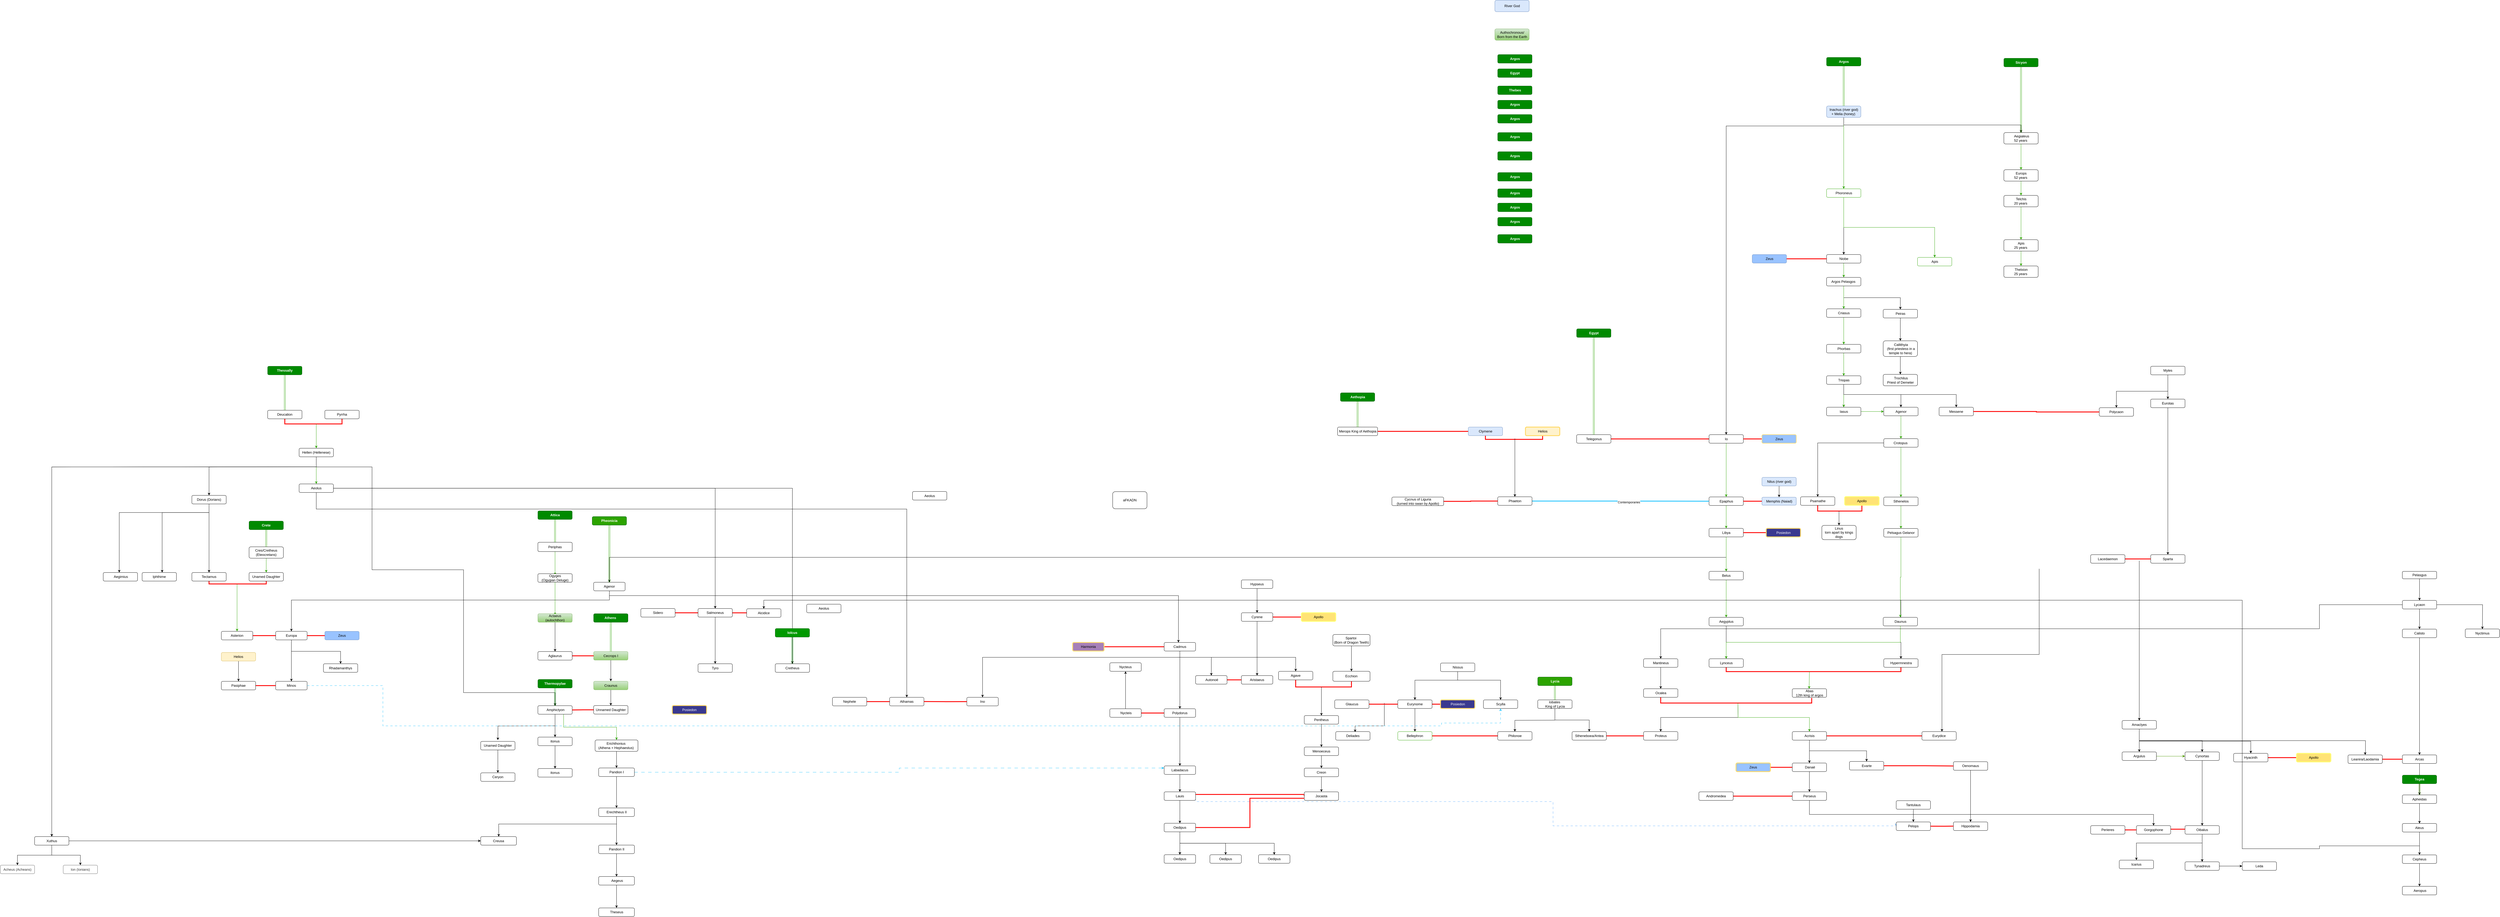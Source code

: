 <mxfile version="28.0.7">
  <diagram name="Page-1" id="uszxKyukFCzR3qXbpNQJ">
    <mxGraphModel dx="3015" dy="935" grid="1" gridSize="10" guides="1" tooltips="1" connect="1" arrows="1" fold="1" page="0" pageScale="1" pageWidth="850" pageHeight="1100" math="0" shadow="0">
      <root>
        <mxCell id="0" />
        <mxCell id="1" parent="0" />
        <mxCell id="x40QQ27suiW9BbIhQaod-1" style="edgeStyle=orthogonalEdgeStyle;rounded=0;orthogonalLoop=1;jettySize=auto;html=1;entryX=0.5;entryY=0;entryDx=0;entryDy=0;exitX=0.5;exitY=1;exitDx=0;exitDy=0;" parent="1" source="x40QQ27suiW9BbIhQaod-4" target="x40QQ27suiW9BbIhQaod-32" edge="1">
          <mxGeometry relative="1" as="geometry">
            <Array as="points">
              <mxPoint x="5056.5" y="480" />
              <mxPoint x="4645.5" y="480" />
            </Array>
          </mxGeometry>
        </mxCell>
        <mxCell id="x40QQ27suiW9BbIhQaod-2" style="edgeStyle=orthogonalEdgeStyle;rounded=0;orthogonalLoop=1;jettySize=auto;html=1;strokeColor=#2CA300;exitX=0.5;exitY=1;exitDx=0;exitDy=0;entryX=0.5;entryY=0;entryDx=0;entryDy=0;" parent="1" source="x40QQ27suiW9BbIhQaod-4" target="x40QQ27suiW9BbIhQaod-8" edge="1">
          <mxGeometry relative="1" as="geometry">
            <mxPoint x="5038.5" y="703" as="sourcePoint" />
            <mxPoint x="5034.5" y="653" as="targetPoint" />
            <Array as="points">
              <mxPoint x="5056.5" y="520" />
              <mxPoint x="5056.5" y="520" />
            </Array>
          </mxGeometry>
        </mxCell>
        <mxCell id="x40QQ27suiW9BbIhQaod-3" style="edgeStyle=orthogonalEdgeStyle;rounded=0;orthogonalLoop=1;jettySize=auto;html=1;entryX=0.5;entryY=0;entryDx=0;entryDy=0;exitX=0.5;exitY=1;exitDx=0;exitDy=0;" parent="1" source="x40QQ27suiW9BbIhQaod-4" target="x40QQ27suiW9BbIhQaod-53" edge="1">
          <mxGeometry relative="1" as="geometry" />
        </mxCell>
        <mxCell id="x40QQ27suiW9BbIhQaod-4" value="Inachus (river god)&lt;br&gt;+ Melia (honey)&lt;span style=&quot;background-color: initial;&quot;&gt;&amp;nbsp;&lt;/span&gt;" style="rounded=1;whiteSpace=wrap;html=1;fillColor=#dae8fc;strokeColor=#6c8ebf;" parent="1" vertex="1">
          <mxGeometry x="4996.5" y="410" width="120" height="40" as="geometry" />
        </mxCell>
        <mxCell id="x40QQ27suiW9BbIhQaod-5" style="rounded=0;orthogonalLoop=1;jettySize=auto;html=1;exitX=0.5;exitY=1;exitDx=0;exitDy=0;entryX=0.5;entryY=0;entryDx=0;entryDy=0;endArrow=none;endFill=0;shape=link;strokeColor=#2CA300;" parent="1" source="x40QQ27suiW9BbIhQaod-6" target="x40QQ27suiW9BbIhQaod-4" edge="1">
          <mxGeometry relative="1" as="geometry" />
        </mxCell>
        <mxCell id="x40QQ27suiW9BbIhQaod-6" value="&lt;b&gt;Argos&lt;/b&gt;" style="rounded=1;whiteSpace=wrap;html=1;fillColor=#008a00;fontColor=#ffffff;strokeColor=#005700;" parent="1" vertex="1">
          <mxGeometry x="4996.5" y="240" width="120" height="30" as="geometry" />
        </mxCell>
        <mxCell id="x40QQ27suiW9BbIhQaod-7" style="edgeStyle=orthogonalEdgeStyle;rounded=0;orthogonalLoop=1;jettySize=auto;html=1;exitX=0.5;exitY=1;exitDx=0;exitDy=0;entryX=0.5;entryY=0;entryDx=0;entryDy=0;strokeColor=#000000;" parent="1" source="x40QQ27suiW9BbIhQaod-8" target="x40QQ27suiW9BbIhQaod-11" edge="1">
          <mxGeometry relative="1" as="geometry" />
        </mxCell>
        <mxCell id="x40QQ27suiW9BbIhQaod-8" value="Phoroneus" style="rounded=1;whiteSpace=wrap;html=1;strokeColor=#2CA300;" parent="1" vertex="1">
          <mxGeometry x="4996.5" y="700" width="120" height="30" as="geometry" />
        </mxCell>
        <mxCell id="x40QQ27suiW9BbIhQaod-9" value="Apis" style="rounded=1;whiteSpace=wrap;html=1;strokeColor=#2CA300;" parent="1" vertex="1">
          <mxGeometry x="5314.5" y="940" width="120" height="30" as="geometry" />
        </mxCell>
        <mxCell id="x40QQ27suiW9BbIhQaod-10" value="" style="edgeStyle=orthogonalEdgeStyle;rounded=0;orthogonalLoop=1;jettySize=auto;html=1;strokeColor=#2CA300;" parent="1" source="x40QQ27suiW9BbIhQaod-11" target="x40QQ27suiW9BbIhQaod-16" edge="1">
          <mxGeometry relative="1" as="geometry" />
        </mxCell>
        <mxCell id="x40QQ27suiW9BbIhQaod-11" value="Niobe" style="rounded=1;whiteSpace=wrap;html=1;" parent="1" vertex="1">
          <mxGeometry x="4996.5" y="930" width="120" height="30" as="geometry" />
        </mxCell>
        <mxCell id="x40QQ27suiW9BbIhQaod-12" value="" style="edgeStyle=orthogonalEdgeStyle;rounded=0;orthogonalLoop=1;jettySize=auto;html=1;fillColor=#f8cecc;strokeColor=#FF0000;strokeWidth=3;endArrow=none;endFill=0;" parent="1" source="x40QQ27suiW9BbIhQaod-13" target="x40QQ27suiW9BbIhQaod-11" edge="1">
          <mxGeometry relative="1" as="geometry" />
        </mxCell>
        <mxCell id="x40QQ27suiW9BbIhQaod-13" value="Zeus" style="rounded=1;whiteSpace=wrap;html=1;fillColor=#99c3ff;strokeColor=#6c8ebf;" parent="1" vertex="1">
          <mxGeometry x="4736.5" y="930" width="120" height="30" as="geometry" />
        </mxCell>
        <mxCell id="x40QQ27suiW9BbIhQaod-14" value="" style="edgeStyle=elbowEdgeStyle;rounded=0;orthogonalLoop=1;jettySize=auto;html=1;elbow=vertical;" parent="1" source="x40QQ27suiW9BbIhQaod-16" target="x40QQ27suiW9BbIhQaod-18" edge="1">
          <mxGeometry relative="1" as="geometry" />
        </mxCell>
        <mxCell id="x40QQ27suiW9BbIhQaod-15" value="" style="edgeStyle=orthogonalEdgeStyle;rounded=0;orthogonalLoop=1;jettySize=auto;html=1;strokeColor=#2CA300;" parent="1" source="x40QQ27suiW9BbIhQaod-16" target="x40QQ27suiW9BbIhQaod-20" edge="1">
          <mxGeometry relative="1" as="geometry" />
        </mxCell>
        <mxCell id="x40QQ27suiW9BbIhQaod-16" value="Argos Pelasgos&amp;nbsp;" style="rounded=1;whiteSpace=wrap;html=1;" parent="1" vertex="1">
          <mxGeometry x="4996.5" y="1010" width="120" height="30" as="geometry" />
        </mxCell>
        <mxCell id="x40QQ27suiW9BbIhQaod-17" value="" style="edgeStyle=orthogonalEdgeStyle;rounded=0;orthogonalLoop=1;jettySize=auto;html=1;" parent="1" source="x40QQ27suiW9BbIhQaod-18" target="x40QQ27suiW9BbIhQaod-24" edge="1">
          <mxGeometry relative="1" as="geometry" />
        </mxCell>
        <mxCell id="x40QQ27suiW9BbIhQaod-18" value="Peiras" style="rounded=1;whiteSpace=wrap;html=1;" parent="1" vertex="1">
          <mxGeometry x="5194.5" y="1122" width="120" height="30" as="geometry" />
        </mxCell>
        <mxCell id="x40QQ27suiW9BbIhQaod-19" value="" style="edgeStyle=orthogonalEdgeStyle;rounded=0;orthogonalLoop=1;jettySize=auto;html=1;strokeColor=#2CA300;" parent="1" source="x40QQ27suiW9BbIhQaod-20" target="x40QQ27suiW9BbIhQaod-22" edge="1">
          <mxGeometry relative="1" as="geometry" />
        </mxCell>
        <mxCell id="x40QQ27suiW9BbIhQaod-20" value="Criasus" style="rounded=1;whiteSpace=wrap;html=1;" parent="1" vertex="1">
          <mxGeometry x="4996.5" y="1120" width="120" height="30" as="geometry" />
        </mxCell>
        <mxCell id="x40QQ27suiW9BbIhQaod-21" value="" style="edgeStyle=orthogonalEdgeStyle;rounded=0;orthogonalLoop=1;jettySize=auto;html=1;fillColor=#d5e8d4;strokeColor=#2CA300;" parent="1" source="x40QQ27suiW9BbIhQaod-22" target="x40QQ27suiW9BbIhQaod-29" edge="1">
          <mxGeometry relative="1" as="geometry" />
        </mxCell>
        <mxCell id="x40QQ27suiW9BbIhQaod-22" value="Phorbas" style="rounded=1;whiteSpace=wrap;html=1;" parent="1" vertex="1">
          <mxGeometry x="4996.5" y="1244.5" width="120" height="30" as="geometry" />
        </mxCell>
        <mxCell id="x40QQ27suiW9BbIhQaod-23" value="" style="edgeStyle=orthogonalEdgeStyle;rounded=0;orthogonalLoop=1;jettySize=auto;html=1;" parent="1" source="x40QQ27suiW9BbIhQaod-24" target="x40QQ27suiW9BbIhQaod-66" edge="1">
          <mxGeometry relative="1" as="geometry" />
        </mxCell>
        <mxCell id="x40QQ27suiW9BbIhQaod-24" value="&amp;nbsp;Callithyia&lt;div&gt;&amp;nbsp;(first priestess in a temple to hera)&lt;/div&gt;" style="rounded=1;whiteSpace=wrap;html=1;" parent="1" vertex="1">
          <mxGeometry x="5194.5" y="1232" width="120" height="55" as="geometry" />
        </mxCell>
        <mxCell id="x40QQ27suiW9BbIhQaod-25" value="" style="edgeStyle=orthogonalEdgeStyle;rounded=0;orthogonalLoop=1;jettySize=auto;html=1;" parent="1" source="x40QQ27suiW9BbIhQaod-29" target="x40QQ27suiW9BbIhQaod-63" edge="1">
          <mxGeometry relative="1" as="geometry" />
        </mxCell>
        <mxCell id="x40QQ27suiW9BbIhQaod-26" value="" style="edgeStyle=orthogonalEdgeStyle;rounded=0;orthogonalLoop=1;jettySize=auto;html=1;fillColor=#d5e8d4;strokeColor=#2CA300;" parent="1" source="x40QQ27suiW9BbIhQaod-29" target="x40QQ27suiW9BbIhQaod-63" edge="1">
          <mxGeometry relative="1" as="geometry" />
        </mxCell>
        <mxCell id="x40QQ27suiW9BbIhQaod-27" style="edgeStyle=orthogonalEdgeStyle;rounded=0;orthogonalLoop=1;jettySize=auto;html=1;exitX=0.5;exitY=1;exitDx=0;exitDy=0;entryX=0.5;entryY=0;entryDx=0;entryDy=0;" parent="1" source="x40QQ27suiW9BbIhQaod-29" target="x40QQ27suiW9BbIhQaod-65" edge="1">
          <mxGeometry relative="1" as="geometry">
            <mxPoint x="5256.5" y="1460" as="targetPoint" />
            <Array as="points">
              <mxPoint x="5057" y="1420" />
              <mxPoint x="5257" y="1420" />
            </Array>
          </mxGeometry>
        </mxCell>
        <mxCell id="x40QQ27suiW9BbIhQaod-28" style="edgeStyle=orthogonalEdgeStyle;shape=connector;rounded=0;orthogonalLoop=1;jettySize=auto;html=1;entryX=0.5;entryY=0;entryDx=0;entryDy=0;strokeColor=#000000;strokeWidth=1;align=center;verticalAlign=middle;fontFamily=Helvetica;fontSize=11;fontColor=default;labelBackgroundColor=default;endArrow=classic;endFill=1;" parent="1" source="x40QQ27suiW9BbIhQaod-29" target="x40QQ27suiW9BbIhQaod-342" edge="1">
          <mxGeometry relative="1" as="geometry">
            <Array as="points">
              <mxPoint x="5057" y="1420" />
              <mxPoint x="5450" y="1420" />
            </Array>
          </mxGeometry>
        </mxCell>
        <mxCell id="x40QQ27suiW9BbIhQaod-29" value="Triopas" style="rounded=1;whiteSpace=wrap;html=1;" parent="1" vertex="1">
          <mxGeometry x="4996.5" y="1354.5" width="120" height="30" as="geometry" />
        </mxCell>
        <mxCell id="x40QQ27suiW9BbIhQaod-30" value="" style="edgeStyle=orthogonalEdgeStyle;rounded=0;orthogonalLoop=1;jettySize=auto;html=1;strokeWidth=3;endArrow=none;endFill=0;strokeColor=#FF0000;" parent="1" source="x40QQ27suiW9BbIhQaod-32" target="x40QQ27suiW9BbIhQaod-35" edge="1">
          <mxGeometry relative="1" as="geometry" />
        </mxCell>
        <mxCell id="x40QQ27suiW9BbIhQaod-31" value="" style="edgeStyle=orthogonalEdgeStyle;rounded=0;orthogonalLoop=1;jettySize=auto;html=1;fillColor=#d5e8d4;strokeColor=#2CA300;entryX=0.5;entryY=0;entryDx=0;entryDy=0;" parent="1" source="x40QQ27suiW9BbIhQaod-32" target="x40QQ27suiW9BbIhQaod-39" edge="1">
          <mxGeometry relative="1" as="geometry">
            <mxPoint x="4645.5" y="1670.5" as="targetPoint" />
          </mxGeometry>
        </mxCell>
        <mxCell id="x40QQ27suiW9BbIhQaod-32" value="Io" style="rounded=1;whiteSpace=wrap;html=1;" parent="1" vertex="1">
          <mxGeometry x="4585.5" y="1560.5" width="120" height="30" as="geometry" />
        </mxCell>
        <mxCell id="x40QQ27suiW9BbIhQaod-33" value="" style="edgeStyle=orthogonalEdgeStyle;rounded=0;orthogonalLoop=1;jettySize=auto;html=1;startArrow=none;startFill=0;strokeColor=#FF0000;endArrow=none;endFill=0;strokeWidth=3;" parent="1" source="x40QQ27suiW9BbIhQaod-34" target="x40QQ27suiW9BbIhQaod-32" edge="1">
          <mxGeometry relative="1" as="geometry" />
        </mxCell>
        <mxCell id="x40QQ27suiW9BbIhQaod-34" value="Zeus" style="rounded=1;whiteSpace=wrap;html=1;fillColor=#99c3ff;strokeColor=#FFDE70;fillStyle=auto;strokeWidth=2;" parent="1" vertex="1">
          <mxGeometry x="4770.5" y="1560.5" width="120" height="30" as="geometry" />
        </mxCell>
        <mxCell id="x40QQ27suiW9BbIhQaod-35" value="Telegonus" style="rounded=1;whiteSpace=wrap;html=1;" parent="1" vertex="1">
          <mxGeometry x="4122.5" y="1560.5" width="120" height="30" as="geometry" />
        </mxCell>
        <mxCell id="x40QQ27suiW9BbIhQaod-36" value="&lt;b&gt;Egypt&lt;/b&gt;" style="rounded=1;whiteSpace=wrap;html=1;fillColor=#008a00;fontColor=#ffffff;strokeColor=#005700;" parent="1" vertex="1">
          <mxGeometry x="4122.5" y="1190" width="120" height="30" as="geometry" />
        </mxCell>
        <mxCell id="x40QQ27suiW9BbIhQaod-37" style="rounded=0;orthogonalLoop=1;jettySize=auto;html=1;endArrow=none;endFill=0;shape=link;strokeColor=#2CA300;entryX=0.5;entryY=1;entryDx=0;entryDy=0;exitX=0.5;exitY=0;exitDx=0;exitDy=0;" parent="1" source="x40QQ27suiW9BbIhQaod-35" target="x40QQ27suiW9BbIhQaod-36" edge="1">
          <mxGeometry relative="1" as="geometry">
            <mxPoint x="4372.5" y="807" as="sourcePoint" />
            <mxPoint x="4382.5" y="532" as="targetPoint" />
          </mxGeometry>
        </mxCell>
        <mxCell id="x40QQ27suiW9BbIhQaod-38" value="" style="edgeStyle=orthogonalEdgeStyle;rounded=0;orthogonalLoop=1;jettySize=auto;html=1;strokeColor=#2CA300;" parent="1" source="x40QQ27suiW9BbIhQaod-39" target="x40QQ27suiW9BbIhQaod-46" edge="1">
          <mxGeometry relative="1" as="geometry" />
        </mxCell>
        <mxCell id="x40QQ27suiW9BbIhQaod-39" value="Epaphus" style="rounded=1;whiteSpace=wrap;html=1;" parent="1" vertex="1">
          <mxGeometry x="4585.5" y="1778.5" width="120" height="30" as="geometry" />
        </mxCell>
        <mxCell id="x40QQ27suiW9BbIhQaod-40" value="" style="edgeStyle=orthogonalEdgeStyle;rounded=0;orthogonalLoop=1;jettySize=auto;html=1;" parent="1" source="x40QQ27suiW9BbIhQaod-41" target="x40QQ27suiW9BbIhQaod-43" edge="1">
          <mxGeometry relative="1" as="geometry" />
        </mxCell>
        <mxCell id="x40QQ27suiW9BbIhQaod-41" value="Nilus (river god)" style="rounded=1;whiteSpace=wrap;html=1;fillColor=#dae8fc;strokeColor=#6c8ebf;" parent="1" vertex="1">
          <mxGeometry x="4770.5" y="1710" width="120" height="30" as="geometry" />
        </mxCell>
        <mxCell id="x40QQ27suiW9BbIhQaod-42" value="" style="edgeStyle=orthogonalEdgeStyle;rounded=0;orthogonalLoop=1;jettySize=auto;html=1;strokeWidth=3;endArrow=none;endFill=0;strokeColor=#FF0000;" parent="1" source="x40QQ27suiW9BbIhQaod-43" target="x40QQ27suiW9BbIhQaod-39" edge="1">
          <mxGeometry relative="1" as="geometry" />
        </mxCell>
        <mxCell id="x40QQ27suiW9BbIhQaod-43" value="Memphis (Naiad)" style="rounded=1;whiteSpace=wrap;html=1;fillColor=#dae8fc;strokeColor=#6c8ebf;" parent="1" vertex="1">
          <mxGeometry x="4770.5" y="1779.5" width="120" height="28" as="geometry" />
        </mxCell>
        <mxCell id="x40QQ27suiW9BbIhQaod-44" value="" style="edgeStyle=orthogonalEdgeStyle;rounded=0;orthogonalLoop=1;jettySize=auto;html=1;" parent="1" source="x40QQ27suiW9BbIhQaod-46" target="x40QQ27suiW9BbIhQaod-93" edge="1">
          <mxGeometry relative="1" as="geometry" />
        </mxCell>
        <mxCell id="x40QQ27suiW9BbIhQaod-45" style="edgeStyle=elbowEdgeStyle;rounded=0;orthogonalLoop=1;jettySize=auto;html=1;entryX=0.5;entryY=0;entryDx=0;entryDy=0;elbow=vertical;" parent="1" source="x40QQ27suiW9BbIhQaod-46" target="x40QQ27suiW9BbIhQaod-96" edge="1">
          <mxGeometry relative="1" as="geometry">
            <Array as="points">
              <mxPoint x="4170" y="1990" />
            </Array>
          </mxGeometry>
        </mxCell>
        <mxCell id="x40QQ27suiW9BbIhQaod-46" value="Libya" style="rounded=1;whiteSpace=wrap;html=1;" parent="1" vertex="1">
          <mxGeometry x="4585.5" y="1888.5" width="120" height="30" as="geometry" />
        </mxCell>
        <mxCell id="x40QQ27suiW9BbIhQaod-47" value="" style="edgeStyle=orthogonalEdgeStyle;rounded=0;orthogonalLoop=1;jettySize=auto;html=1;strokeWidth=3;strokeColor=#FF0000;endArrow=none;endFill=0;exitX=0;exitY=0.5;exitDx=0;exitDy=0;" parent="1" source="x40QQ27suiW9BbIhQaod-48" target="x40QQ27suiW9BbIhQaod-46" edge="1">
          <mxGeometry relative="1" as="geometry">
            <mxPoint x="4490.5" y="1903.5" as="sourcePoint" />
          </mxGeometry>
        </mxCell>
        <mxCell id="x40QQ27suiW9BbIhQaod-48" value="&lt;font color=&quot;#ffffff&quot;&gt;Posiedon&lt;/font&gt;" style="rounded=1;whiteSpace=wrap;html=1;fillColor=#39398F;strokeColor=#FFD966;strokeWidth=3;" parent="1" vertex="1">
          <mxGeometry x="4785.5" y="1888.5" width="120" height="30" as="geometry" />
        </mxCell>
        <mxCell id="x40QQ27suiW9BbIhQaod-49" value="River God" style="rounded=1;whiteSpace=wrap;html=1;fillColor=#dae8fc;strokeColor=#6c8ebf;" parent="1" vertex="1">
          <mxGeometry x="3836.5" y="40" width="120" height="40" as="geometry" />
        </mxCell>
        <mxCell id="x40QQ27suiW9BbIhQaod-50" value="Authochronous/&lt;div&gt;Born from the Earth&lt;/div&gt;" style="rounded=1;whiteSpace=wrap;html=1;fillColor=#d5e8d4;gradientColor=#97d077;strokeColor=#82b366;" parent="1" vertex="1">
          <mxGeometry x="3836.5" y="140" width="120" height="40" as="geometry" />
        </mxCell>
        <mxCell id="x40QQ27suiW9BbIhQaod-51" value="&lt;b&gt;Sicyon&lt;/b&gt;" style="rounded=1;whiteSpace=wrap;html=1;fillColor=#008a00;fontColor=#ffffff;strokeColor=#005700;" parent="1" vertex="1">
          <mxGeometry x="5616.5" y="243" width="120" height="30" as="geometry" />
        </mxCell>
        <mxCell id="x40QQ27suiW9BbIhQaod-52" value="" style="edgeStyle=orthogonalEdgeStyle;rounded=0;orthogonalLoop=1;jettySize=auto;html=1;strokeColor=#2CA300;" parent="1" source="x40QQ27suiW9BbIhQaod-53" target="x40QQ27suiW9BbIhQaod-56" edge="1">
          <mxGeometry relative="1" as="geometry" />
        </mxCell>
        <UserObject label="&amp;nbsp;Aegialeus&lt;div&gt;52 years&amp;nbsp;&lt;/div&gt;" tooltip="Also could have be autochton" id="x40QQ27suiW9BbIhQaod-53">
          <mxCell style="rounded=1;whiteSpace=wrap;html=1;" parent="1" vertex="1">
            <mxGeometry x="5616.5" y="503" width="120" height="40" as="geometry" />
          </mxCell>
        </UserObject>
        <mxCell id="x40QQ27suiW9BbIhQaod-54" style="rounded=0;orthogonalLoop=1;jettySize=auto;html=1;exitX=0.5;exitY=0;exitDx=0;exitDy=0;entryX=0.5;entryY=1;entryDx=0;entryDy=0;endArrow=none;endFill=0;shape=link;strokeColor=#2CA300;" parent="1" source="x40QQ27suiW9BbIhQaod-53" edge="1">
          <mxGeometry relative="1" as="geometry">
            <mxPoint x="5581.5" y="496" as="sourcePoint" />
            <mxPoint x="5676.5" y="273" as="targetPoint" />
          </mxGeometry>
        </mxCell>
        <mxCell id="x40QQ27suiW9BbIhQaod-55" value="" style="edgeStyle=orthogonalEdgeStyle;rounded=0;orthogonalLoop=1;jettySize=auto;html=1;strokeColor=#2CA300;" parent="1" source="x40QQ27suiW9BbIhQaod-56" target="x40QQ27suiW9BbIhQaod-58" edge="1">
          <mxGeometry relative="1" as="geometry" />
        </mxCell>
        <mxCell id="x40QQ27suiW9BbIhQaod-56" value="&lt;div&gt;Europs&lt;/div&gt;&lt;div&gt;52 years&amp;nbsp;&lt;/div&gt;" style="rounded=1;whiteSpace=wrap;html=1;" parent="1" vertex="1">
          <mxGeometry x="5616.5" y="633" width="120" height="40" as="geometry" />
        </mxCell>
        <mxCell id="x40QQ27suiW9BbIhQaod-57" value="" style="edgeStyle=orthogonalEdgeStyle;rounded=0;orthogonalLoop=1;jettySize=auto;html=1;strokeColor=#2CA300;" parent="1" source="x40QQ27suiW9BbIhQaod-58" target="x40QQ27suiW9BbIhQaod-60" edge="1">
          <mxGeometry relative="1" as="geometry" />
        </mxCell>
        <mxCell id="x40QQ27suiW9BbIhQaod-58" value="&lt;div&gt;Telchis&lt;/div&gt;&lt;div&gt;20 years&amp;nbsp;&lt;/div&gt;" style="rounded=1;whiteSpace=wrap;html=1;" parent="1" vertex="1">
          <mxGeometry x="5616.5" y="723" width="120" height="40" as="geometry" />
        </mxCell>
        <mxCell id="x40QQ27suiW9BbIhQaod-59" value="" style="edgeStyle=orthogonalEdgeStyle;rounded=0;orthogonalLoop=1;jettySize=auto;html=1;strokeColor=#2CA300;" parent="1" source="x40QQ27suiW9BbIhQaod-60" target="x40QQ27suiW9BbIhQaod-61" edge="1">
          <mxGeometry relative="1" as="geometry" />
        </mxCell>
        <mxCell id="x40QQ27suiW9BbIhQaod-60" value="&lt;div&gt;&lt;span style=&quot;background-color: initial;&quot;&gt;Apis&lt;/span&gt;&lt;/div&gt;&lt;div&gt;&lt;span style=&quot;background-color: initial;&quot;&gt;25 years&amp;nbsp;&lt;/span&gt;&lt;br&gt;&lt;/div&gt;" style="rounded=1;whiteSpace=wrap;html=1;" parent="1" vertex="1">
          <mxGeometry x="5616.5" y="878" width="120" height="40" as="geometry" />
        </mxCell>
        <mxCell id="x40QQ27suiW9BbIhQaod-61" value="&lt;div&gt;&lt;span style=&quot;background-color: initial;&quot;&gt;Thelxion&lt;/span&gt;&lt;/div&gt;&lt;div&gt;&lt;span style=&quot;background-color: initial;&quot;&gt;25 years&amp;nbsp;&lt;/span&gt;&lt;br&gt;&lt;/div&gt;" style="rounded=1;whiteSpace=wrap;html=1;" parent="1" vertex="1">
          <mxGeometry x="5616.5" y="970" width="120" height="40" as="geometry" />
        </mxCell>
        <mxCell id="x40QQ27suiW9BbIhQaod-62" value="" style="edgeStyle=orthogonalEdgeStyle;rounded=0;orthogonalLoop=1;jettySize=auto;html=1;strokeColor=#2CA300;" parent="1" source="x40QQ27suiW9BbIhQaod-63" target="x40QQ27suiW9BbIhQaod-65" edge="1">
          <mxGeometry relative="1" as="geometry" />
        </mxCell>
        <mxCell id="x40QQ27suiW9BbIhQaod-63" value="Iasus" style="rounded=1;whiteSpace=wrap;html=1;" parent="1" vertex="1">
          <mxGeometry x="4996.5" y="1464.5" width="120" height="30" as="geometry" />
        </mxCell>
        <mxCell id="x40QQ27suiW9BbIhQaod-64" value="" style="edgeStyle=orthogonalEdgeStyle;rounded=0;orthogonalLoop=1;jettySize=auto;html=1;strokeColor=#2CA300;" parent="1" source="x40QQ27suiW9BbIhQaod-65" target="x40QQ27suiW9BbIhQaod-69" edge="1">
          <mxGeometry relative="1" as="geometry" />
        </mxCell>
        <mxCell id="x40QQ27suiW9BbIhQaod-65" value="Agenor" style="rounded=1;whiteSpace=wrap;html=1;" parent="1" vertex="1">
          <mxGeometry x="5196.5" y="1464.5" width="120" height="30" as="geometry" />
        </mxCell>
        <mxCell id="x40QQ27suiW9BbIhQaod-66" value="&amp;nbsp;Trochilus&lt;br&gt;Priest of Demeter" style="rounded=1;whiteSpace=wrap;html=1;" parent="1" vertex="1">
          <mxGeometry x="5194.5" y="1349.5" width="120" height="40" as="geometry" />
        </mxCell>
        <mxCell id="x40QQ27suiW9BbIhQaod-67" value="" style="edgeStyle=orthogonalEdgeStyle;rounded=0;orthogonalLoop=1;jettySize=auto;html=1;" parent="1" source="x40QQ27suiW9BbIhQaod-69" target="x40QQ27suiW9BbIhQaod-72" edge="1">
          <mxGeometry relative="1" as="geometry" />
        </mxCell>
        <mxCell id="x40QQ27suiW9BbIhQaod-68" value="" style="edgeStyle=orthogonalEdgeStyle;rounded=0;orthogonalLoop=1;jettySize=auto;html=1;strokeColor=#2CA300;" parent="1" source="x40QQ27suiW9BbIhQaod-69" target="x40QQ27suiW9BbIhQaod-76" edge="1">
          <mxGeometry relative="1" as="geometry" />
        </mxCell>
        <mxCell id="x40QQ27suiW9BbIhQaod-69" value="Crotopus&amp;nbsp;" style="rounded=1;whiteSpace=wrap;html=1;" parent="1" vertex="1">
          <mxGeometry x="5196.5" y="1574.5" width="120" height="30" as="geometry" />
        </mxCell>
        <mxCell id="x40QQ27suiW9BbIhQaod-70" value="" style="edgeStyle=orthogonalEdgeStyle;rounded=0;orthogonalLoop=1;jettySize=auto;html=1;endArrow=none;endFill=0;strokeWidth=3;strokeColor=#FF0000;" parent="1" source="x40QQ27suiW9BbIhQaod-72" target="x40QQ27suiW9BbIhQaod-73" edge="1">
          <mxGeometry relative="1" as="geometry">
            <Array as="points">
              <mxPoint x="4966" y="1828" />
              <mxPoint x="5120" y="1828" />
            </Array>
          </mxGeometry>
        </mxCell>
        <mxCell id="x40QQ27suiW9BbIhQaod-71" value="" style="edgeStyle=orthogonalEdgeStyle;rounded=0;orthogonalLoop=1;jettySize=auto;html=1;" parent="1" target="x40QQ27suiW9BbIhQaod-74" edge="1">
          <mxGeometry relative="1" as="geometry">
            <mxPoint x="5040" y="1830" as="sourcePoint" />
            <Array as="points">
              <mxPoint x="5040" y="1828" />
            </Array>
          </mxGeometry>
        </mxCell>
        <mxCell id="x40QQ27suiW9BbIhQaod-72" value="Psamathe" style="rounded=1;whiteSpace=wrap;html=1;" parent="1" vertex="1">
          <mxGeometry x="4905.5" y="1778" width="120" height="30" as="geometry" />
        </mxCell>
        <mxCell id="x40QQ27suiW9BbIhQaod-73" value="Apollo" style="rounded=1;whiteSpace=wrap;html=1;fillColor=#FFE375;strokeColor=#FFFF73;strokeWidth=3;" parent="1" vertex="1">
          <mxGeometry x="5060" y="1777.5" width="120" height="30" as="geometry" />
        </mxCell>
        <mxCell id="x40QQ27suiW9BbIhQaod-74" value="Linus&lt;br&gt;torn apart by kings dogs" style="rounded=1;whiteSpace=wrap;html=1;" parent="1" vertex="1">
          <mxGeometry x="4980" y="1878.07" width="120" height="50" as="geometry" />
        </mxCell>
        <mxCell id="x40QQ27suiW9BbIhQaod-75" value="" style="edgeStyle=orthogonalEdgeStyle;rounded=0;orthogonalLoop=1;jettySize=auto;html=1;strokeColor=#2CA300;" parent="1" source="x40QQ27suiW9BbIhQaod-76" target="x40QQ27suiW9BbIhQaod-77" edge="1">
          <mxGeometry relative="1" as="geometry" />
        </mxCell>
        <mxCell id="x40QQ27suiW9BbIhQaod-76" value="Sthenelos" style="rounded=1;whiteSpace=wrap;html=1;" parent="1" vertex="1">
          <mxGeometry x="5196.5" y="1779" width="120" height="30" as="geometry" />
        </mxCell>
        <mxCell id="x40QQ27suiW9BbIhQaod-77" value="Pelsagus Gelanor" style="rounded=1;whiteSpace=wrap;html=1;" parent="1" vertex="1">
          <mxGeometry x="5196.5" y="1889" width="120" height="30" as="geometry" />
        </mxCell>
        <mxCell id="x40QQ27suiW9BbIhQaod-78" value="" style="edgeStyle=orthogonalEdgeStyle;rounded=0;orthogonalLoop=1;jettySize=auto;html=1;fillColor=#f8cecc;strokeColor=#FF0000;endArrow=none;endFill=0;strokeWidth=3;" parent="1" source="x40QQ27suiW9BbIhQaod-79" target="x40QQ27suiW9BbIhQaod-81" edge="1">
          <mxGeometry relative="1" as="geometry">
            <Array as="points">
              <mxPoint x="4003.5" y="1577" />
              <mxPoint x="3803.5" y="1577" />
            </Array>
          </mxGeometry>
        </mxCell>
        <mxCell id="x40QQ27suiW9BbIhQaod-79" value="Helios" style="rounded=1;whiteSpace=wrap;html=1;fillColor=#fff2cc;strokeColor=#FFD966;strokeWidth=3;" parent="1" vertex="1">
          <mxGeometry x="3943.5" y="1534" width="120" height="30" as="geometry" />
        </mxCell>
        <mxCell id="x40QQ27suiW9BbIhQaod-80" value="" style="edgeStyle=orthogonalEdgeStyle;rounded=0;orthogonalLoop=1;jettySize=auto;html=1;endArrow=none;endFill=0;strokeColor=#FF0000;strokeWidth=3;" parent="1" source="x40QQ27suiW9BbIhQaod-81" target="x40QQ27suiW9BbIhQaod-88" edge="1">
          <mxGeometry relative="1" as="geometry" />
        </mxCell>
        <mxCell id="x40QQ27suiW9BbIhQaod-81" value="Clymene" style="rounded=1;whiteSpace=wrap;html=1;fillColor=#dae8fc;strokeColor=#6c8ebf;" parent="1" vertex="1">
          <mxGeometry x="3743.5" y="1534" width="120" height="30" as="geometry" />
        </mxCell>
        <mxCell id="x40QQ27suiW9BbIhQaod-82" style="edgeStyle=orthogonalEdgeStyle;rounded=0;orthogonalLoop=1;jettySize=auto;html=1;startArrow=classic;startFill=1;endArrow=none;endFill=0;" parent="1" source="x40QQ27suiW9BbIhQaod-85" edge="1">
          <mxGeometry relative="1" as="geometry">
            <mxPoint x="3906.5" y="1574" as="targetPoint" />
          </mxGeometry>
        </mxCell>
        <mxCell id="x40QQ27suiW9BbIhQaod-83" style="edgeStyle=orthogonalEdgeStyle;rounded=0;orthogonalLoop=1;jettySize=auto;html=1;entryX=0;entryY=0.5;entryDx=0;entryDy=0;strokeColor=#29C6FF;strokeWidth=3;endArrow=none;endFill=0;" parent="1" source="x40QQ27suiW9BbIhQaod-85" target="x40QQ27suiW9BbIhQaod-39" edge="1">
          <mxGeometry relative="1" as="geometry" />
        </mxCell>
        <mxCell id="x40QQ27suiW9BbIhQaod-84" value="Contemporaries" style="edgeLabel;html=1;align=center;verticalAlign=middle;resizable=0;points=[];" parent="x40QQ27suiW9BbIhQaod-83" vertex="1" connectable="0">
          <mxGeometry x="0.094" y="-3" relative="1" as="geometry">
            <mxPoint as="offset" />
          </mxGeometry>
        </mxCell>
        <mxCell id="x40QQ27suiW9BbIhQaod-85" value="Phaeton" style="rounded=1;whiteSpace=wrap;html=1;" parent="1" vertex="1">
          <mxGeometry x="3846.5" y="1778" width="120" height="30" as="geometry" />
        </mxCell>
        <mxCell id="x40QQ27suiW9BbIhQaod-86" value="" style="edgeStyle=orthogonalEdgeStyle;rounded=0;orthogonalLoop=1;jettySize=auto;html=1;strokeColor=#FF0000;endArrow=none;endFill=0;strokeWidth=3;" parent="1" source="x40QQ27suiW9BbIhQaod-87" target="x40QQ27suiW9BbIhQaod-85" edge="1">
          <mxGeometry relative="1" as="geometry" />
        </mxCell>
        <mxCell id="x40QQ27suiW9BbIhQaod-87" value="Cycnus of Liguria&lt;div&gt;(turned into swan by Apollo)&lt;/div&gt;" style="rounded=1;whiteSpace=wrap;html=1;" parent="1" vertex="1">
          <mxGeometry x="3476.5" y="1779" width="181" height="30" as="geometry" />
        </mxCell>
        <mxCell id="x40QQ27suiW9BbIhQaod-88" value="Merops King of Aethopia" style="rounded=1;whiteSpace=wrap;html=1;" parent="1" vertex="1">
          <mxGeometry x="3286.5" y="1534" width="140" height="30" as="geometry" />
        </mxCell>
        <mxCell id="x40QQ27suiW9BbIhQaod-89" value="" style="edgeStyle=orthogonalEdgeStyle;rounded=0;orthogonalLoop=1;jettySize=auto;html=1;shape=link;strokeColor=#2CA300;" parent="1" source="x40QQ27suiW9BbIhQaod-90" target="x40QQ27suiW9BbIhQaod-88" edge="1">
          <mxGeometry relative="1" as="geometry" />
        </mxCell>
        <mxCell id="x40QQ27suiW9BbIhQaod-90" value="&lt;b&gt;Aethopia&lt;/b&gt;" style="rounded=1;whiteSpace=wrap;html=1;fillColor=#008a00;fontColor=#ffffff;strokeColor=#005700;" parent="1" vertex="1">
          <mxGeometry x="3296.5" y="1414" width="120" height="30" as="geometry" />
        </mxCell>
        <mxCell id="x40QQ27suiW9BbIhQaod-91" style="edgeStyle=orthogonalEdgeStyle;rounded=0;orthogonalLoop=1;jettySize=auto;html=1;" parent="1" source="x40QQ27suiW9BbIhQaod-93" edge="1">
          <mxGeometry relative="1" as="geometry">
            <mxPoint x="5256.5" y="2230" as="targetPoint" />
            <Array as="points">
              <mxPoint x="4645.5" y="2140" />
              <mxPoint x="5256.5" y="2140" />
            </Array>
          </mxGeometry>
        </mxCell>
        <mxCell id="x40QQ27suiW9BbIhQaod-92" style="edgeStyle=orthogonalEdgeStyle;rounded=0;orthogonalLoop=1;jettySize=auto;html=1;exitX=0.5;exitY=1;exitDx=0;exitDy=0;entryX=0.5;entryY=0;entryDx=0;entryDy=0;strokeColor=#2CA300;" parent="1" source="x40QQ27suiW9BbIhQaod-93" target="x40QQ27suiW9BbIhQaod-102" edge="1">
          <mxGeometry relative="1" as="geometry">
            <mxPoint x="4754.5" y="2230" as="targetPoint" />
          </mxGeometry>
        </mxCell>
        <mxCell id="x40QQ27suiW9BbIhQaod-93" value="Belus" style="rounded=1;whiteSpace=wrap;html=1;" parent="1" vertex="1">
          <mxGeometry x="4585.5" y="2039" width="120" height="30" as="geometry" />
        </mxCell>
        <mxCell id="x40QQ27suiW9BbIhQaod-94" value="" style="edgeStyle=orthogonalEdgeStyle;rounded=0;orthogonalLoop=1;jettySize=auto;html=1;exitX=0.5;exitY=1;exitDx=0;exitDy=0;" parent="1" source="x40QQ27suiW9BbIhQaod-96" target="x40QQ27suiW9BbIhQaod-120" edge="1">
          <mxGeometry relative="1" as="geometry">
            <Array as="points">
              <mxPoint x="2730" y="2124" />
            </Array>
          </mxGeometry>
        </mxCell>
        <mxCell id="mbc0bCfaUfQl6_O4u25W-1" style="edgeStyle=orthogonalEdgeStyle;rounded=0;orthogonalLoop=1;jettySize=auto;html=1;exitX=0.5;exitY=1;exitDx=0;exitDy=0;entryX=0.5;entryY=0;entryDx=0;entryDy=0;" parent="1" source="x40QQ27suiW9BbIhQaod-96" target="x40QQ27suiW9BbIhQaod-204" edge="1">
          <mxGeometry relative="1" as="geometry">
            <mxPoint x="-360" y="2213.55" as="targetPoint" />
            <Array as="points">
              <mxPoint x="740" y="2139.55" />
              <mxPoint x="-372" y="2139.55" />
            </Array>
          </mxGeometry>
        </mxCell>
        <mxCell id="x40QQ27suiW9BbIhQaod-96" value="Agenor" style="rounded=1;whiteSpace=wrap;html=1;" parent="1" vertex="1">
          <mxGeometry x="685" y="2077.27" width="110" height="30" as="geometry" />
        </mxCell>
        <mxCell id="x40QQ27suiW9BbIhQaod-97" value="&lt;b&gt;Pheonicia&lt;/b&gt;" style="rounded=1;whiteSpace=wrap;html=1;fillColor=#2CA300;fontColor=#ffffff;strokeColor=#005700;" parent="1" vertex="1">
          <mxGeometry x="680" y="1847.27" width="120" height="30" as="geometry" />
        </mxCell>
        <mxCell id="x40QQ27suiW9BbIhQaod-98" style="edgeStyle=orthogonalEdgeStyle;rounded=0;orthogonalLoop=1;jettySize=auto;html=1;shape=link;strokeColor=#2CA300;" parent="1" source="x40QQ27suiW9BbIhQaod-97" target="x40QQ27suiW9BbIhQaod-96" edge="1">
          <mxGeometry relative="1" as="geometry" />
        </mxCell>
        <mxCell id="x40QQ27suiW9BbIhQaod-99" value="" style="edgeStyle=orthogonalEdgeStyle;rounded=0;orthogonalLoop=1;jettySize=auto;html=1;" parent="1" source="x40QQ27suiW9BbIhQaod-100" target="x40QQ27suiW9BbIhQaod-105" edge="1">
          <mxGeometry relative="1" as="geometry" />
        </mxCell>
        <mxCell id="x40QQ27suiW9BbIhQaod-100" value="Daunus" style="rounded=1;whiteSpace=wrap;html=1;" parent="1" vertex="1">
          <mxGeometry x="5194.5" y="2200" width="120" height="30" as="geometry" />
        </mxCell>
        <mxCell id="x40QQ27suiW9BbIhQaod-101" value="" style="edgeStyle=orthogonalEdgeStyle;rounded=0;orthogonalLoop=1;jettySize=auto;html=1;" parent="1" source="x40QQ27suiW9BbIhQaod-102" target="x40QQ27suiW9BbIhQaod-104" edge="1">
          <mxGeometry relative="1" as="geometry" />
        </mxCell>
        <mxCell id="x40QQ27suiW9BbIhQaod-102" value="Aegyptus" style="rounded=1;whiteSpace=wrap;html=1;" parent="1" vertex="1">
          <mxGeometry x="4585.5" y="2200" width="120" height="30" as="geometry" />
        </mxCell>
        <mxCell id="x40QQ27suiW9BbIhQaod-103" style="edgeStyle=orthogonalEdgeStyle;rounded=0;orthogonalLoop=1;jettySize=auto;html=1;exitX=0.5;exitY=1;exitDx=0;exitDy=0;strokeWidth=3;strokeColor=#FF0000;endArrow=none;endFill=0;" parent="1" source="x40QQ27suiW9BbIhQaod-104" target="x40QQ27suiW9BbIhQaod-105" edge="1">
          <mxGeometry relative="1" as="geometry">
            <Array as="points">
              <mxPoint x="4645.5" y="2390" />
              <mxPoint x="5256.5" y="2390" />
            </Array>
          </mxGeometry>
        </mxCell>
        <mxCell id="x40QQ27suiW9BbIhQaod-104" value="Lynceus" style="rounded=1;whiteSpace=wrap;html=1;" parent="1" vertex="1">
          <mxGeometry x="4585.5" y="2345" width="120" height="30" as="geometry" />
        </mxCell>
        <mxCell id="x40QQ27suiW9BbIhQaod-105" value="Hypermnestra" style="rounded=1;whiteSpace=wrap;html=1;" parent="1" vertex="1">
          <mxGeometry x="5196.5" y="2345" width="120" height="30" as="geometry" />
        </mxCell>
        <mxCell id="x40QQ27suiW9BbIhQaod-106" style="edgeStyle=orthogonalEdgeStyle;rounded=0;orthogonalLoop=1;jettySize=auto;html=1;exitX=0.5;exitY=1;exitDx=0;exitDy=0;entryX=0.5;entryY=0;entryDx=0;entryDy=0;strokeColor=#2CA300;" parent="1" source="x40QQ27suiW9BbIhQaod-100" target="x40QQ27suiW9BbIhQaod-104" edge="1">
          <mxGeometry relative="1" as="geometry" />
        </mxCell>
        <mxCell id="x40QQ27suiW9BbIhQaod-107" style="edgeStyle=orthogonalEdgeStyle;rounded=0;orthogonalLoop=1;jettySize=auto;html=1;exitX=0.5;exitY=1;exitDx=0;exitDy=0;entryX=0.5;entryY=0;entryDx=0;entryDy=0;strokeColor=#2CA300;" parent="1" source="x40QQ27suiW9BbIhQaod-77" target="x40QQ27suiW9BbIhQaod-100" edge="1">
          <mxGeometry relative="1" as="geometry" />
        </mxCell>
        <mxCell id="x40QQ27suiW9BbIhQaod-108" value="" style="endArrow=classic;html=1;rounded=0;entryX=0.5;entryY=0;entryDx=0;entryDy=0;strokeColor=#2CA300;" parent="1" edge="1">
          <mxGeometry width="50" height="50" relative="1" as="geometry">
            <mxPoint x="4936.5" y="2390" as="sourcePoint" />
            <mxPoint x="4935.5" y="2450.0" as="targetPoint" />
          </mxGeometry>
        </mxCell>
        <mxCell id="x40QQ27suiW9BbIhQaod-109" value="" style="edgeStyle=orthogonalEdgeStyle;rounded=0;orthogonalLoop=1;jettySize=auto;html=1;" parent="1" source="x40QQ27suiW9BbIhQaod-111" target="x40QQ27suiW9BbIhQaod-115" edge="1">
          <mxGeometry relative="1" as="geometry" />
        </mxCell>
        <mxCell id="x40QQ27suiW9BbIhQaod-111" value="&lt;span style=&quot;white-space: normal;&quot;&gt;Mantineus&lt;/span&gt;" style="rounded=1;whiteSpace=wrap;html=1;" parent="1" vertex="1">
          <mxGeometry x="4356.5" y="2345" width="120" height="30" as="geometry" />
        </mxCell>
        <mxCell id="x40QQ27suiW9BbIhQaod-112" value="Abas&lt;div&gt;12th king of argos&lt;/div&gt;" style="rounded=1;whiteSpace=wrap;html=1;" parent="1" vertex="1">
          <mxGeometry x="4876.5" y="2450" width="120" height="30" as="geometry" />
        </mxCell>
        <mxCell id="x40QQ27suiW9BbIhQaod-113" value="" style="edgeStyle=orthogonalEdgeStyle;rounded=0;orthogonalLoop=1;jettySize=auto;html=1;strokeColor=#2CA300;" parent="1" source="x40QQ27suiW9BbIhQaod-46" target="x40QQ27suiW9BbIhQaod-93" edge="1">
          <mxGeometry relative="1" as="geometry" />
        </mxCell>
        <mxCell id="x40QQ27suiW9BbIhQaod-114" style="edgeStyle=orthogonalEdgeStyle;rounded=0;orthogonalLoop=1;jettySize=auto;html=1;entryX=0.567;entryY=1.07;entryDx=0;entryDy=0;fillColor=#f8cecc;strokeColor=#FF0000;strokeWidth=3;endArrow=none;endFill=0;exitX=0.5;exitY=1;exitDx=0;exitDy=0;entryPerimeter=0;" parent="1" source="x40QQ27suiW9BbIhQaod-115" target="x40QQ27suiW9BbIhQaod-112" edge="1">
          <mxGeometry relative="1" as="geometry">
            <mxPoint x="4476.5" y="2540" as="sourcePoint" />
            <mxPoint x="4876.5" y="2540" as="targetPoint" />
            <Array as="points">
              <mxPoint x="4416.5" y="2500" />
              <mxPoint x="4944.5" y="2500" />
            </Array>
          </mxGeometry>
        </mxCell>
        <mxCell id="x40QQ27suiW9BbIhQaod-115" value="Ocalea" style="rounded=1;whiteSpace=wrap;html=1;" parent="1" vertex="1">
          <mxGeometry x="4356.5" y="2450" width="120" height="30" as="geometry" />
        </mxCell>
        <mxCell id="x40QQ27suiW9BbIhQaod-116" value="" style="edgeStyle=orthogonalEdgeStyle;rounded=0;orthogonalLoop=1;jettySize=auto;html=1;strokeColor=#FF0000;endArrow=none;endFill=0;strokeWidth=3;" parent="1" source="x40QQ27suiW9BbIhQaod-120" target="x40QQ27suiW9BbIhQaod-121" edge="1">
          <mxGeometry relative="1" as="geometry" />
        </mxCell>
        <mxCell id="x40QQ27suiW9BbIhQaod-117" value="" style="edgeStyle=orthogonalEdgeStyle;rounded=0;orthogonalLoop=1;jettySize=auto;html=1;" parent="1" source="x40QQ27suiW9BbIhQaod-120" target="x40QQ27suiW9BbIhQaod-253" edge="1">
          <mxGeometry relative="1" as="geometry" />
        </mxCell>
        <mxCell id="x40QQ27suiW9BbIhQaod-118" value="" style="edgeStyle=orthogonalEdgeStyle;rounded=0;orthogonalLoop=1;jettySize=auto;html=1;" parent="1" source="x40QQ27suiW9BbIhQaod-120" target="x40QQ27suiW9BbIhQaod-317" edge="1">
          <mxGeometry relative="1" as="geometry">
            <Array as="points">
              <mxPoint x="2735" y="2340" />
              <mxPoint x="2845" y="2340" />
            </Array>
          </mxGeometry>
        </mxCell>
        <mxCell id="x40QQ27suiW9BbIhQaod-119" style="edgeStyle=orthogonalEdgeStyle;rounded=0;orthogonalLoop=1;jettySize=auto;html=1;entryX=0.5;entryY=0;entryDx=0;entryDy=0;" parent="1" source="x40QQ27suiW9BbIhQaod-120" target="x40QQ27suiW9BbIhQaod-262" edge="1">
          <mxGeometry relative="1" as="geometry">
            <Array as="points">
              <mxPoint x="2735" y="2340" />
              <mxPoint x="3140" y="2340" />
            </Array>
          </mxGeometry>
        </mxCell>
        <mxCell id="mbc0bCfaUfQl6_O4u25W-12" style="edgeStyle=orthogonalEdgeStyle;rounded=0;orthogonalLoop=1;jettySize=auto;html=1;entryX=0.5;entryY=0;entryDx=0;entryDy=0;" parent="1" source="x40QQ27suiW9BbIhQaod-120" target="x40QQ27suiW9BbIhQaod-315" edge="1">
          <mxGeometry relative="1" as="geometry">
            <Array as="points">
              <mxPoint x="2735" y="2340" />
              <mxPoint x="2045" y="2340" />
            </Array>
          </mxGeometry>
        </mxCell>
        <mxCell id="x40QQ27suiW9BbIhQaod-120" value="Cadmus" style="rounded=1;whiteSpace=wrap;html=1;" parent="1" vertex="1">
          <mxGeometry x="2680" y="2288" width="110" height="30" as="geometry" />
        </mxCell>
        <mxCell id="x40QQ27suiW9BbIhQaod-121" value="Harmonia" style="rounded=1;whiteSpace=wrap;html=1;fillColor=#A680B8;strokeColor=#FFDE70;strokeWidth=3;" parent="1" vertex="1">
          <mxGeometry x="2360" y="2288" width="110" height="30" as="geometry" />
        </mxCell>
        <mxCell id="x40QQ27suiW9BbIhQaod-123" value="" style="edgeStyle=orthogonalEdgeStyle;rounded=0;orthogonalLoop=1;jettySize=auto;html=1;" parent="1" source="x40QQ27suiW9BbIhQaod-127" target="x40QQ27suiW9BbIhQaod-193" edge="1">
          <mxGeometry relative="1" as="geometry" />
        </mxCell>
        <mxCell id="x40QQ27suiW9BbIhQaod-124" value="" style="edgeStyle=orthogonalEdgeStyle;rounded=0;orthogonalLoop=1;jettySize=auto;html=1;" parent="1" source="x40QQ27suiW9BbIhQaod-127" target="x40QQ27suiW9BbIhQaod-193" edge="1">
          <mxGeometry relative="1" as="geometry" />
        </mxCell>
        <mxCell id="x40QQ27suiW9BbIhQaod-125" value="" style="edgeStyle=orthogonalEdgeStyle;rounded=0;orthogonalLoop=1;jettySize=auto;html=1;exitX=0.5;exitY=1;exitDx=0;exitDy=0;" parent="1" source="x40QQ27suiW9BbIhQaod-127" target="x40QQ27suiW9BbIhQaod-329" edge="1">
          <mxGeometry relative="1" as="geometry" />
        </mxCell>
        <mxCell id="x40QQ27suiW9BbIhQaod-126" value="" style="edgeStyle=orthogonalEdgeStyle;rounded=0;orthogonalLoop=1;jettySize=auto;html=1;strokeColor=#FF0000;strokeWidth=3;endArrow=none;endFill=0;" parent="1" source="x40QQ27suiW9BbIhQaod-127" target="x40QQ27suiW9BbIhQaod-331" edge="1">
          <mxGeometry relative="1" as="geometry" />
        </mxCell>
        <mxCell id="x40QQ27suiW9BbIhQaod-127" value="Acrisis" style="rounded=1;whiteSpace=wrap;html=1;" parent="1" vertex="1">
          <mxGeometry x="4876.5" y="2600" width="120" height="30" as="geometry" />
        </mxCell>
        <mxCell id="x40QQ27suiW9BbIhQaod-128" value="&lt;b&gt;Argos&lt;/b&gt;" style="rounded=1;whiteSpace=wrap;html=1;fillColor=#008a00;fontColor=#ffffff;strokeColor=#005700;" parent="1" vertex="1">
          <mxGeometry x="3846.5" y="860" width="120" height="30" as="geometry" />
        </mxCell>
        <mxCell id="x40QQ27suiW9BbIhQaod-129" value="&lt;b&gt;Argos&lt;/b&gt;" style="rounded=1;whiteSpace=wrap;html=1;fillColor=#008a00;fontColor=#ffffff;strokeColor=#005700;" parent="1" vertex="1">
          <mxGeometry x="3846.5" y="800" width="120" height="30" as="geometry" />
        </mxCell>
        <mxCell id="x40QQ27suiW9BbIhQaod-130" value="&lt;b&gt;Argos&lt;/b&gt;" style="rounded=1;whiteSpace=wrap;html=1;fillColor=#008a00;fontColor=#ffffff;strokeColor=#005700;" parent="1" vertex="1">
          <mxGeometry x="3846.5" y="750" width="120" height="30" as="geometry" />
        </mxCell>
        <mxCell id="x40QQ27suiW9BbIhQaod-131" value="&lt;b&gt;Argos&lt;/b&gt;" style="rounded=1;whiteSpace=wrap;html=1;fillColor=#008a00;fontColor=#ffffff;strokeColor=#005700;" parent="1" vertex="1">
          <mxGeometry x="3846.5" y="700" width="120" height="30" as="geometry" />
        </mxCell>
        <mxCell id="x40QQ27suiW9BbIhQaod-132" value="&lt;b&gt;Argos&lt;/b&gt;" style="rounded=1;whiteSpace=wrap;html=1;fillColor=#008a00;fontColor=#ffffff;strokeColor=#005700;" parent="1" vertex="1">
          <mxGeometry x="3846.5" y="643" width="120" height="30" as="geometry" />
        </mxCell>
        <mxCell id="x40QQ27suiW9BbIhQaod-133" value="&lt;b&gt;Argos&lt;/b&gt;" style="rounded=1;whiteSpace=wrap;html=1;fillColor=#008a00;fontColor=#ffffff;strokeColor=#005700;" parent="1" vertex="1">
          <mxGeometry x="3846.5" y="570" width="120" height="30" as="geometry" />
        </mxCell>
        <mxCell id="x40QQ27suiW9BbIhQaod-134" value="&lt;b&gt;Argos&lt;/b&gt;" style="rounded=1;whiteSpace=wrap;html=1;fillColor=#008a00;fontColor=#ffffff;strokeColor=#005700;" parent="1" vertex="1">
          <mxGeometry x="3846.5" y="503" width="120" height="30" as="geometry" />
        </mxCell>
        <mxCell id="x40QQ27suiW9BbIhQaod-135" value="&lt;b&gt;Argos&lt;/b&gt;" style="rounded=1;whiteSpace=wrap;html=1;fillColor=#008a00;fontColor=#ffffff;strokeColor=#005700;" parent="1" vertex="1">
          <mxGeometry x="3846.5" y="440" width="120" height="30" as="geometry" />
        </mxCell>
        <mxCell id="x40QQ27suiW9BbIhQaod-136" value="&lt;b&gt;Argos&lt;/b&gt;" style="rounded=1;whiteSpace=wrap;html=1;fillColor=#008a00;fontColor=#ffffff;strokeColor=#005700;" parent="1" vertex="1">
          <mxGeometry x="3846.5" y="390" width="120" height="30" as="geometry" />
        </mxCell>
        <mxCell id="x40QQ27suiW9BbIhQaod-137" value="&lt;b&gt;Thebes&lt;/b&gt;" style="rounded=1;whiteSpace=wrap;html=1;fillColor=#008a00;fontColor=#ffffff;strokeColor=#005700;" parent="1" vertex="1">
          <mxGeometry x="3846.5" y="340" width="120" height="30" as="geometry" />
        </mxCell>
        <mxCell id="x40QQ27suiW9BbIhQaod-138" value="&lt;b&gt;Egypt&lt;/b&gt;" style="rounded=1;whiteSpace=wrap;html=1;fillColor=#008a00;fontColor=#ffffff;strokeColor=#005700;" parent="1" vertex="1">
          <mxGeometry x="3846.5" y="280" width="120" height="30" as="geometry" />
        </mxCell>
        <mxCell id="x40QQ27suiW9BbIhQaod-139" value="&lt;b&gt;Argos&lt;/b&gt;" style="rounded=1;whiteSpace=wrap;html=1;fillColor=#008a00;fontColor=#ffffff;strokeColor=#005700;" parent="1" vertex="1">
          <mxGeometry x="3846.5" y="230" width="120" height="30" as="geometry" />
        </mxCell>
        <mxCell id="x40QQ27suiW9BbIhQaod-140" style="edgeStyle=orthogonalEdgeStyle;rounded=0;orthogonalLoop=1;jettySize=auto;html=1;exitX=0.5;exitY=0;exitDx=0;exitDy=0;startArrow=classic;startFill=1;endArrow=none;endFill=0;" parent="1" source="x40QQ27suiW9BbIhQaod-141" edge="1">
          <mxGeometry relative="1" as="geometry">
            <mxPoint x="4686.5" y="2500.0" as="targetPoint" />
          </mxGeometry>
        </mxCell>
        <mxCell id="x40QQ27suiW9BbIhQaod-141" value="Proteus" style="rounded=1;whiteSpace=wrap;html=1;" parent="1" vertex="1">
          <mxGeometry x="4356.5" y="2600" width="120" height="30" as="geometry" />
        </mxCell>
        <mxCell id="x40QQ27suiW9BbIhQaod-142" style="edgeStyle=orthogonalEdgeStyle;rounded=0;orthogonalLoop=1;jettySize=auto;html=1;strokeWidth=3;strokeColor=#FF0000;endArrow=none;endFill=0;" parent="1" source="x40QQ27suiW9BbIhQaod-143" target="x40QQ27suiW9BbIhQaod-141" edge="1">
          <mxGeometry relative="1" as="geometry" />
        </mxCell>
        <mxCell id="x40QQ27suiW9BbIhQaod-143" value="Stheneboea/Antea" style="rounded=1;whiteSpace=wrap;html=1;" parent="1" vertex="1">
          <mxGeometry x="4106.5" y="2600" width="120" height="30" as="geometry" />
        </mxCell>
        <mxCell id="x40QQ27suiW9BbIhQaod-171" value="Rhadamanthys" style="rounded=1;whiteSpace=wrap;html=1;" parent="1" vertex="1">
          <mxGeometry x="-260" y="2362.55" width="120" height="30" as="geometry" />
        </mxCell>
        <mxCell id="x40QQ27suiW9BbIhQaod-172" value="Deliades" style="rounded=1;whiteSpace=wrap;html=1;" parent="1" vertex="1">
          <mxGeometry x="3280" y="2600" width="120" height="30" as="geometry" />
        </mxCell>
        <mxCell id="x40QQ27suiW9BbIhQaod-174" value="" style="edgeStyle=orthogonalEdgeStyle;rounded=0;orthogonalLoop=1;jettySize=auto;html=1;strokeWidth=3;strokeColor=#FF0000;endArrow=none;endFill=0;" parent="1" source="x40QQ27suiW9BbIhQaod-175" target="x40QQ27suiW9BbIhQaod-206" edge="1">
          <mxGeometry relative="1" as="geometry" />
        </mxCell>
        <mxCell id="x40QQ27suiW9BbIhQaod-175" value="Eurynome" style="rounded=1;whiteSpace=wrap;html=1;" parent="1" vertex="1">
          <mxGeometry x="3497" y="2489" width="120" height="30" as="geometry" />
        </mxCell>
        <mxCell id="x40QQ27suiW9BbIhQaod-176" value="" style="edgeStyle=orthogonalEdgeStyle;rounded=0;orthogonalLoop=1;jettySize=auto;html=1;" parent="1" source="x40QQ27suiW9BbIhQaod-178" target="x40QQ27suiW9BbIhQaod-143" edge="1">
          <mxGeometry relative="1" as="geometry" />
        </mxCell>
        <mxCell id="x40QQ27suiW9BbIhQaod-177" style="edgeStyle=orthogonalEdgeStyle;rounded=0;orthogonalLoop=1;jettySize=auto;html=1;entryX=0.5;entryY=0;entryDx=0;entryDy=0;" parent="1" target="x40QQ27suiW9BbIhQaod-196" edge="1">
          <mxGeometry relative="1" as="geometry">
            <mxPoint x="4046.5" y="2560" as="sourcePoint" />
          </mxGeometry>
        </mxCell>
        <mxCell id="x40QQ27suiW9BbIhQaod-178" value="Iobates&amp;nbsp;&lt;div&gt;King of Lycia&lt;/div&gt;" style="rounded=1;whiteSpace=wrap;html=1;" parent="1" vertex="1">
          <mxGeometry x="3986.5" y="2489" width="120" height="30" as="geometry" />
        </mxCell>
        <mxCell id="x40QQ27suiW9BbIhQaod-183" value="Sparta" style="rounded=1;whiteSpace=wrap;html=1;" parent="1" vertex="1">
          <mxGeometry x="6130" y="1980.58" width="120" height="30" as="geometry" />
        </mxCell>
        <mxCell id="x40QQ27suiW9BbIhQaod-185" value="Scylla" style="rounded=1;whiteSpace=wrap;html=1;" parent="1" vertex="1">
          <mxGeometry x="3796.5" y="2489" width="120" height="30" as="geometry" />
        </mxCell>
        <mxCell id="x40QQ27suiW9BbIhQaod-186" style="edgeStyle=orthogonalEdgeStyle;rounded=0;orthogonalLoop=1;jettySize=auto;html=1;entryX=0.5;entryY=0;entryDx=0;entryDy=0;" parent="1" source="x40QQ27suiW9BbIhQaod-188" target="x40QQ27suiW9BbIhQaod-175" edge="1">
          <mxGeometry relative="1" as="geometry">
            <Array as="points">
              <mxPoint x="3706.5" y="2420" />
              <mxPoint x="3557.5" y="2420" />
            </Array>
          </mxGeometry>
        </mxCell>
        <mxCell id="x40QQ27suiW9BbIhQaod-187" style="edgeStyle=orthogonalEdgeStyle;rounded=0;orthogonalLoop=1;jettySize=auto;html=1;entryX=0.5;entryY=0;entryDx=0;entryDy=0;" parent="1" source="x40QQ27suiW9BbIhQaod-188" target="x40QQ27suiW9BbIhQaod-185" edge="1">
          <mxGeometry relative="1" as="geometry">
            <Array as="points">
              <mxPoint x="3706.5" y="2420" />
              <mxPoint x="3856.5" y="2420" />
            </Array>
          </mxGeometry>
        </mxCell>
        <mxCell id="x40QQ27suiW9BbIhQaod-188" value="Nissus" style="rounded=1;whiteSpace=wrap;html=1;" parent="1" vertex="1">
          <mxGeometry x="3646.5" y="2360" width="120" height="30" as="geometry" />
        </mxCell>
        <mxCell id="x40QQ27suiW9BbIhQaod-189" value="Glaucus" style="rounded=1;whiteSpace=wrap;html=1;" parent="1" vertex="1">
          <mxGeometry x="3276.5" y="2489" width="120" height="30" as="geometry" />
        </mxCell>
        <mxCell id="x40QQ27suiW9BbIhQaod-190" style="edgeStyle=orthogonalEdgeStyle;rounded=0;orthogonalLoop=1;jettySize=auto;html=1;exitX=0.5;exitY=0;exitDx=0;exitDy=0;fillColor=#d5e8d4;strokeColor=#2CA300;endArrow=none;endFill=0;startArrow=classic;startFill=1;" parent="1" source="x40QQ27suiW9BbIhQaod-127" edge="1">
          <mxGeometry relative="1" as="geometry">
            <mxPoint x="4686.5" y="2500.0" as="targetPoint" />
          </mxGeometry>
        </mxCell>
        <mxCell id="x40QQ27suiW9BbIhQaod-191" style="edgeStyle=orthogonalEdgeStyle;rounded=0;orthogonalLoop=1;jettySize=auto;html=1;strokeColor=#FF0000;strokeWidth=3;endArrow=none;endFill=0;" parent="1" source="x40QQ27suiW9BbIhQaod-193" target="x40QQ27suiW9BbIhQaod-194" edge="1">
          <mxGeometry relative="1" as="geometry" />
        </mxCell>
        <mxCell id="x40QQ27suiW9BbIhQaod-192" value="" style="edgeStyle=orthogonalEdgeStyle;rounded=0;orthogonalLoop=1;jettySize=auto;html=1;" parent="1" source="x40QQ27suiW9BbIhQaod-193" target="x40QQ27suiW9BbIhQaod-205" edge="1">
          <mxGeometry relative="1" as="geometry" />
        </mxCell>
        <mxCell id="x40QQ27suiW9BbIhQaod-193" value="&amp;nbsp;Danaë" style="rounded=1;whiteSpace=wrap;html=1;" parent="1" vertex="1">
          <mxGeometry x="4876.5" y="2710" width="120" height="30" as="geometry" />
        </mxCell>
        <mxCell id="x40QQ27suiW9BbIhQaod-194" value="Zeus" style="rounded=1;whiteSpace=wrap;html=1;fillColor=#99c3ff;strokeColor=#FFD966;strokeWidth=3;" parent="1" vertex="1">
          <mxGeometry x="4680" y="2710" width="120" height="30" as="geometry" />
        </mxCell>
        <mxCell id="x40QQ27suiW9BbIhQaod-195" value="" style="edgeStyle=orthogonalEdgeStyle;rounded=0;orthogonalLoop=1;jettySize=auto;html=1;endArrow=none;endFill=0;strokeColor=#FF0000;strokeWidth=3;" parent="1" source="x40QQ27suiW9BbIhQaod-196" target="x40QQ27suiW9BbIhQaod-199" edge="1">
          <mxGeometry relative="1" as="geometry" />
        </mxCell>
        <mxCell id="x40QQ27suiW9BbIhQaod-196" value="Philonoe" style="rounded=1;whiteSpace=wrap;html=1;" parent="1" vertex="1">
          <mxGeometry x="3846.5" y="2600" width="120" height="30" as="geometry" />
        </mxCell>
        <mxCell id="x40QQ27suiW9BbIhQaod-197" value="" style="edgeStyle=orthogonalEdgeStyle;rounded=0;orthogonalLoop=1;jettySize=auto;html=1;shape=link;strokeColor=#2CA300;" parent="1" source="x40QQ27suiW9BbIhQaod-198" target="x40QQ27suiW9BbIhQaod-178" edge="1">
          <mxGeometry relative="1" as="geometry" />
        </mxCell>
        <mxCell id="x40QQ27suiW9BbIhQaod-198" value="&lt;b&gt;Lycia&lt;/b&gt;" style="rounded=1;whiteSpace=wrap;html=1;fillColor=#2CA300;fontColor=#ffffff;strokeColor=#005700;" parent="1" vertex="1">
          <mxGeometry x="3986.5" y="2409" width="120" height="30" as="geometry" />
        </mxCell>
        <mxCell id="x40QQ27suiW9BbIhQaod-199" value="Bellephron" style="rounded=1;whiteSpace=wrap;html=1;strokeColor=#2CA300;" parent="1" vertex="1">
          <mxGeometry x="3497" y="2600" width="120" height="30" as="geometry" />
        </mxCell>
        <mxCell id="x40QQ27suiW9BbIhQaod-200" style="edgeStyle=orthogonalEdgeStyle;rounded=0;orthogonalLoop=1;jettySize=auto;html=1;exitX=0.5;exitY=1;exitDx=0;exitDy=0;strokeColor=#2CA300;" parent="1" source="x40QQ27suiW9BbIhQaod-8" target="x40QQ27suiW9BbIhQaod-9" edge="1">
          <mxGeometry relative="1" as="geometry">
            <mxPoint x="4924.5" y="803" as="targetPoint" />
          </mxGeometry>
        </mxCell>
        <mxCell id="x40QQ27suiW9BbIhQaod-201" value="" style="edgeStyle=orthogonalEdgeStyle;rounded=0;orthogonalLoop=1;jettySize=auto;html=1;" parent="1" source="x40QQ27suiW9BbIhQaod-204" target="x40QQ27suiW9BbIhQaod-209" edge="1">
          <mxGeometry relative="1" as="geometry" />
        </mxCell>
        <mxCell id="x40QQ27suiW9BbIhQaod-202" value="" style="edgeStyle=orthogonalEdgeStyle;rounded=0;orthogonalLoop=1;jettySize=auto;html=1;strokeColor=#FF0000;strokeWidth=3;endArrow=none;endFill=0;" parent="1" source="x40QQ27suiW9BbIhQaod-204" target="x40QQ27suiW9BbIhQaod-212" edge="1">
          <mxGeometry relative="1" as="geometry" />
        </mxCell>
        <mxCell id="x40QQ27suiW9BbIhQaod-203" style="edgeStyle=orthogonalEdgeStyle;rounded=0;orthogonalLoop=1;jettySize=auto;html=1;entryX=0.5;entryY=0;entryDx=0;entryDy=0;" parent="1" source="x40QQ27suiW9BbIhQaod-204" target="x40QQ27suiW9BbIhQaod-171" edge="1">
          <mxGeometry relative="1" as="geometry">
            <mxPoint x="-205" y="2389.01" as="targetPoint" />
            <Array as="points">
              <mxPoint x="-372" y="2319.01" />
              <mxPoint x="-200" y="2319.01" />
            </Array>
          </mxGeometry>
        </mxCell>
        <mxCell id="x40QQ27suiW9BbIhQaod-204" value="Europa" style="rounded=1;whiteSpace=wrap;html=1;" parent="1" vertex="1">
          <mxGeometry x="-427" y="2249.01" width="110" height="30" as="geometry" />
        </mxCell>
        <mxCell id="e0zA7JjEwoWqI2_1vUDW-31" value="" style="edgeStyle=orthogonalEdgeStyle;rounded=0;orthogonalLoop=1;jettySize=auto;html=1;fontFamily=Helvetica;fontSize=12;fontColor=default;strokeColor=#FF0000;strokeWidth=3;startArrow=none;startFill=0;endArrow=none;endFill=0;" parent="1" source="x40QQ27suiW9BbIhQaod-205" target="e0zA7JjEwoWqI2_1vUDW-30" edge="1">
          <mxGeometry relative="1" as="geometry" />
        </mxCell>
        <mxCell id="e0zA7JjEwoWqI2_1vUDW-33" value="" style="edgeStyle=orthogonalEdgeStyle;rounded=0;orthogonalLoop=1;jettySize=auto;html=1;fontFamily=Helvetica;fontSize=12;fontColor=default;entryX=0.5;entryY=0;entryDx=0;entryDy=0;" parent="1" source="x40QQ27suiW9BbIhQaod-205" target="e0zA7JjEwoWqI2_1vUDW-32" edge="1">
          <mxGeometry relative="1" as="geometry">
            <Array as="points">
              <mxPoint x="4937" y="2890" />
              <mxPoint x="6140" y="2890" />
            </Array>
          </mxGeometry>
        </mxCell>
        <mxCell id="x40QQ27suiW9BbIhQaod-205" value="Perseus" style="rounded=1;whiteSpace=wrap;html=1;" parent="1" vertex="1">
          <mxGeometry x="4876.5" y="2810.83" width="120" height="30" as="geometry" />
        </mxCell>
        <mxCell id="x40QQ27suiW9BbIhQaod-206" value="&lt;font color=&quot;#ffffff&quot;&gt;Posiedon&lt;/font&gt;" style="rounded=1;whiteSpace=wrap;html=1;fillColor=#39398F;strokeColor=#FFD966;strokeWidth=3;" parent="1" vertex="1">
          <mxGeometry x="3646.5" y="2489" width="120" height="30" as="geometry" />
        </mxCell>
        <mxCell id="x40QQ27suiW9BbIhQaod-207" style="edgeStyle=orthogonalEdgeStyle;rounded=0;orthogonalLoop=1;jettySize=auto;html=1;exitX=0.5;exitY=1;exitDx=0;exitDy=0;strokeColor=#000000;entryX=0.5;entryY=0;entryDx=0;entryDy=0;" parent="1" source="x40QQ27suiW9BbIhQaod-175" target="x40QQ27suiW9BbIhQaod-199" edge="1">
          <mxGeometry relative="1" as="geometry">
            <mxPoint x="3564" y="2590" as="targetPoint" />
          </mxGeometry>
        </mxCell>
        <mxCell id="x40QQ27suiW9BbIhQaod-208" style="edgeStyle=orthogonalEdgeStyle;rounded=0;orthogonalLoop=1;jettySize=auto;html=1;entryX=0.565;entryY=0.056;entryDx=0;entryDy=0;entryPerimeter=0;strokeColor=#000000;" parent="1" target="x40QQ27suiW9BbIhQaod-172" edge="1">
          <mxGeometry relative="1" as="geometry">
            <mxPoint x="3450" y="2500" as="sourcePoint" />
            <mxPoint x="3450" y="2635" as="targetPoint" />
            <Array as="points">
              <mxPoint x="3450" y="2580" />
              <mxPoint x="3348" y="2580" />
            </Array>
          </mxGeometry>
        </mxCell>
        <mxCell id="x40QQ27suiW9BbIhQaod-209" value="Minos" style="rounded=1;whiteSpace=wrap;html=1;" parent="1" vertex="1">
          <mxGeometry x="-427" y="2424.01" width="110" height="30" as="geometry" />
        </mxCell>
        <mxCell id="x40QQ27suiW9BbIhQaod-210" value="" style="edgeStyle=orthogonalEdgeStyle;rounded=0;orthogonalLoop=1;jettySize=auto;html=1;strokeColor=#FF0000;strokeWidth=3;endArrow=none;endFill=0;" parent="1" source="x40QQ27suiW9BbIhQaod-211" target="x40QQ27suiW9BbIhQaod-204" edge="1">
          <mxGeometry relative="1" as="geometry" />
        </mxCell>
        <mxCell id="x40QQ27suiW9BbIhQaod-211" value="Zeus" style="rounded=1;whiteSpace=wrap;html=1;fillColor=#99c3ff;strokeColor=#6c8ebf;" parent="1" vertex="1">
          <mxGeometry x="-255" y="2249.01" width="120" height="30" as="geometry" />
        </mxCell>
        <mxCell id="x40QQ27suiW9BbIhQaod-212" value="Asterion" style="rounded=1;whiteSpace=wrap;html=1;" parent="1" vertex="1">
          <mxGeometry x="-617" y="2249.01" width="110" height="30" as="geometry" />
        </mxCell>
        <mxCell id="x40QQ27suiW9BbIhQaod-213" value="" style="edgeStyle=orthogonalEdgeStyle;rounded=0;orthogonalLoop=1;jettySize=auto;html=1;strokeWidth=3;strokeColor=#FF0000;endArrow=none;endFill=0;entryX=1;entryY=0.5;entryDx=0;entryDy=0;exitX=0;exitY=0.5;exitDx=0;exitDy=0;" parent="1" source="x40QQ27suiW9BbIhQaod-175" target="x40QQ27suiW9BbIhQaod-189" edge="1">
          <mxGeometry relative="1" as="geometry">
            <mxPoint x="3500" y="2504" as="sourcePoint" />
            <mxPoint x="3727" y="2514" as="targetPoint" />
          </mxGeometry>
        </mxCell>
        <mxCell id="x40QQ27suiW9BbIhQaod-214" value="" style="edgeStyle=orthogonalEdgeStyle;rounded=0;orthogonalLoop=1;jettySize=auto;html=1;strokeColor=#FF0000;strokeWidth=3;endArrow=none;endFill=0;" parent="1" source="x40QQ27suiW9BbIhQaod-216" target="x40QQ27suiW9BbIhQaod-217" edge="1">
          <mxGeometry relative="1" as="geometry">
            <Array as="points">
              <mxPoint x="-395" y="1523.01" />
              <mxPoint x="-195" y="1523.01" />
            </Array>
          </mxGeometry>
        </mxCell>
        <mxCell id="x40QQ27suiW9BbIhQaod-215" value="" style="edgeStyle=elbowEdgeStyle;rounded=0;orthogonalLoop=1;jettySize=auto;html=1;strokeColor=#2CA300;" parent="1" target="x40QQ27suiW9BbIhQaod-224" edge="1">
          <mxGeometry relative="1" as="geometry">
            <mxPoint x="-285" y="1523.08" as="sourcePoint" />
          </mxGeometry>
        </mxCell>
        <mxCell id="x40QQ27suiW9BbIhQaod-216" value="Deucalion" style="rounded=1;whiteSpace=wrap;html=1;" parent="1" vertex="1">
          <mxGeometry x="-455" y="1475.08" width="120" height="30" as="geometry" />
        </mxCell>
        <mxCell id="x40QQ27suiW9BbIhQaod-217" value="Pyrrha" style="rounded=1;whiteSpace=wrap;html=1;" parent="1" vertex="1">
          <mxGeometry x="-255" y="1475.08" width="120" height="30" as="geometry" />
        </mxCell>
        <mxCell id="x40QQ27suiW9BbIhQaod-218" style="edgeStyle=orthogonalEdgeStyle;rounded=0;orthogonalLoop=1;jettySize=auto;html=1;exitX=0.5;exitY=1;exitDx=0;exitDy=0;shape=link;strokeColor=#2CA300;" parent="1" source="x40QQ27suiW9BbIhQaod-219" target="x40QQ27suiW9BbIhQaod-216" edge="1">
          <mxGeometry relative="1" as="geometry" />
        </mxCell>
        <mxCell id="x40QQ27suiW9BbIhQaod-219" value="&lt;b&gt;Thessally&lt;/b&gt;" style="rounded=1;whiteSpace=wrap;html=1;fillColor=#008a00;fontColor=#ffffff;strokeColor=#005700;" parent="1" vertex="1">
          <mxGeometry x="-455" y="1321.08" width="120" height="30" as="geometry" />
        </mxCell>
        <mxCell id="x40QQ27suiW9BbIhQaod-220" value="" style="edgeStyle=orthogonalEdgeStyle;rounded=0;orthogonalLoop=1;jettySize=auto;html=1;" parent="1" target="x40QQ27suiW9BbIhQaod-227" edge="1">
          <mxGeometry relative="1" as="geometry">
            <mxPoint x="-285" y="1673.08" as="sourcePoint" />
          </mxGeometry>
        </mxCell>
        <mxCell id="x40QQ27suiW9BbIhQaod-221" value="" style="edgeStyle=orthogonalEdgeStyle;rounded=0;orthogonalLoop=1;jettySize=auto;html=1;" parent="1" target="x40QQ27suiW9BbIhQaod-227" edge="1">
          <mxGeometry relative="1" as="geometry">
            <mxPoint x="-285" y="1673.08" as="sourcePoint" />
          </mxGeometry>
        </mxCell>
        <mxCell id="x40QQ27suiW9BbIhQaod-222" value="" style="edgeStyle=orthogonalEdgeStyle;rounded=0;orthogonalLoop=1;jettySize=auto;html=1;" parent="1" target="x40QQ27suiW9BbIhQaod-231" edge="1">
          <mxGeometry relative="1" as="geometry">
            <mxPoint x="-285" y="1673.08" as="sourcePoint" />
          </mxGeometry>
        </mxCell>
        <mxCell id="x40QQ27suiW9BbIhQaod-223" value="" style="edgeStyle=orthogonalEdgeStyle;rounded=0;orthogonalLoop=1;jettySize=auto;html=1;strokeColor=#2CA300;" parent="1" source="x40QQ27suiW9BbIhQaod-224" target="x40QQ27suiW9BbIhQaod-233" edge="1">
          <mxGeometry relative="1" as="geometry" />
        </mxCell>
        <mxCell id="x40QQ27suiW9BbIhQaod-224" value="Hellen (Hellenese)" style="rounded=1;whiteSpace=wrap;html=1;" parent="1" vertex="1">
          <mxGeometry x="-345" y="1608.08" width="120" height="30" as="geometry" />
        </mxCell>
        <mxCell id="x40QQ27suiW9BbIhQaod-225" value="" style="edgeStyle=orthogonalEdgeStyle;rounded=0;orthogonalLoop=1;jettySize=auto;html=1;" parent="1" source="x40QQ27suiW9BbIhQaod-227" target="x40QQ27suiW9BbIhQaod-234" edge="1">
          <mxGeometry relative="1" as="geometry" />
        </mxCell>
        <mxCell id="x40QQ27suiW9BbIhQaod-226" value="" style="edgeStyle=orthogonalEdgeStyle;rounded=0;orthogonalLoop=1;jettySize=auto;html=1;" parent="1" source="x40QQ27suiW9BbIhQaod-227" target="x40QQ27suiW9BbIhQaod-235" edge="1">
          <mxGeometry relative="1" as="geometry" />
        </mxCell>
        <mxCell id="jT-CF34icLvOWeQZA66b-1" style="edgeStyle=orthogonalEdgeStyle;rounded=0;orthogonalLoop=1;jettySize=auto;html=1;entryX=0;entryY=0.5;entryDx=0;entryDy=0;" edge="1" parent="1" source="x40QQ27suiW9BbIhQaod-227" target="mbc0bCfaUfQl6_O4u25W-6">
          <mxGeometry relative="1" as="geometry" />
        </mxCell>
        <mxCell id="x40QQ27suiW9BbIhQaod-227" value="Xuthus" style="rounded=1;whiteSpace=wrap;html=1;" parent="1" vertex="1">
          <mxGeometry x="-1270" y="2967.55" width="120" height="30" as="geometry" />
        </mxCell>
        <mxCell id="x40QQ27suiW9BbIhQaod-228" value="" style="edgeStyle=orthogonalEdgeStyle;rounded=0;orthogonalLoop=1;jettySize=auto;html=1;exitX=0.5;exitY=1;exitDx=0;exitDy=0;" parent="1" source="x40QQ27suiW9BbIhQaod-231" target="x40QQ27suiW9BbIhQaod-237" edge="1">
          <mxGeometry relative="1" as="geometry">
            <Array as="points">
              <mxPoint x="-660" y="1833.08" />
              <mxPoint x="-974" y="1833.08" />
              <mxPoint x="-974" y="2068.08" />
            </Array>
          </mxGeometry>
        </mxCell>
        <mxCell id="x40QQ27suiW9BbIhQaod-229" value="" style="edgeStyle=orthogonalEdgeStyle;rounded=0;orthogonalLoop=1;jettySize=auto;html=1;" parent="1" source="x40QQ27suiW9BbIhQaod-231" target="x40QQ27suiW9BbIhQaod-238" edge="1">
          <mxGeometry relative="1" as="geometry">
            <Array as="points">
              <mxPoint x="-660" y="1833.08" />
              <mxPoint x="-824" y="1833.08" />
            </Array>
          </mxGeometry>
        </mxCell>
        <mxCell id="x40QQ27suiW9BbIhQaod-230" value="" style="edgeStyle=orthogonalEdgeStyle;rounded=0;orthogonalLoop=1;jettySize=auto;html=1;" parent="1" source="x40QQ27suiW9BbIhQaod-231" target="x40QQ27suiW9BbIhQaod-240" edge="1">
          <mxGeometry relative="1" as="geometry" />
        </mxCell>
        <mxCell id="x40QQ27suiW9BbIhQaod-231" value="Dorus (Dorians)" style="rounded=1;whiteSpace=wrap;html=1;" parent="1" vertex="1">
          <mxGeometry x="-720" y="1773.08" width="120" height="30" as="geometry" />
        </mxCell>
        <mxCell id="jT-CF34icLvOWeQZA66b-3" value="" style="edgeStyle=orthogonalEdgeStyle;rounded=0;orthogonalLoop=1;jettySize=auto;html=1;" edge="1" parent="1" source="x40QQ27suiW9BbIhQaod-233" target="jT-CF34icLvOWeQZA66b-2">
          <mxGeometry relative="1" as="geometry" />
        </mxCell>
        <mxCell id="jT-CF34icLvOWeQZA66b-5" value="" style="edgeStyle=orthogonalEdgeStyle;rounded=0;orthogonalLoop=1;jettySize=auto;html=1;" edge="1" parent="1" source="x40QQ27suiW9BbIhQaod-233" target="jT-CF34icLvOWeQZA66b-4">
          <mxGeometry relative="1" as="geometry" />
        </mxCell>
        <mxCell id="x40QQ27suiW9BbIhQaod-233" value="Aeolus" style="rounded=1;whiteSpace=wrap;html=1;" parent="1" vertex="1">
          <mxGeometry x="-345" y="1733.05" width="120" height="30" as="geometry" />
        </mxCell>
        <mxCell id="x40QQ27suiW9BbIhQaod-234" value="Acheus (Acheans)" style="rounded=1;whiteSpace=wrap;html=1;fillColor=#FFFFFF;fontColor=#333333;strokeColor=#666666;" parent="1" vertex="1">
          <mxGeometry x="-1390" y="3067.55" width="120" height="30" as="geometry" />
        </mxCell>
        <mxCell id="x40QQ27suiW9BbIhQaod-235" value="Ion (Ionians)" style="rounded=1;whiteSpace=wrap;html=1;fillColor=#FFFFFF;fontColor=#333333;strokeColor=#666666;" parent="1" vertex="1">
          <mxGeometry x="-1170" y="3067.55" width="120" height="30" as="geometry" />
        </mxCell>
        <mxCell id="x40QQ27suiW9BbIhQaod-237" value="&amp;nbsp;Aegimius" style="rounded=1;whiteSpace=wrap;html=1;" parent="1" vertex="1">
          <mxGeometry x="-1030" y="2043.08" width="120" height="30" as="geometry" />
        </mxCell>
        <mxCell id="x40QQ27suiW9BbIhQaod-238" value="Iphthime" style="rounded=1;whiteSpace=wrap;html=1;" parent="1" vertex="1">
          <mxGeometry x="-894" y="2043.08" width="120" height="30" as="geometry" />
        </mxCell>
        <mxCell id="x40QQ27suiW9BbIhQaod-239" value="" style="edgeStyle=orthogonalEdgeStyle;rounded=0;orthogonalLoop=1;jettySize=auto;html=1;strokeColor=#FF0000;endArrow=none;endFill=0;strokeWidth=3;" parent="1" source="x40QQ27suiW9BbIhQaod-240" target="x40QQ27suiW9BbIhQaod-242" edge="1">
          <mxGeometry relative="1" as="geometry">
            <Array as="points">
              <mxPoint x="-660" y="2083.08" />
              <mxPoint x="-460" y="2083.08" />
            </Array>
          </mxGeometry>
        </mxCell>
        <mxCell id="x40QQ27suiW9BbIhQaod-240" value="Tectamus" style="rounded=1;whiteSpace=wrap;html=1;" parent="1" vertex="1">
          <mxGeometry x="-720" y="2043.08" width="120" height="30" as="geometry" />
        </mxCell>
        <mxCell id="x40QQ27suiW9BbIhQaod-241" value="" style="edgeStyle=orthogonalEdgeStyle;rounded=0;orthogonalLoop=1;jettySize=auto;html=1;startArrow=classic;startFill=1;endArrow=none;endFill=0;strokeColor=#2CA300;" parent="1" source="x40QQ27suiW9BbIhQaod-242" target="x40QQ27suiW9BbIhQaod-243" edge="1">
          <mxGeometry relative="1" as="geometry" />
        </mxCell>
        <mxCell id="x40QQ27suiW9BbIhQaod-242" value="Unamed Daughter" style="rounded=1;whiteSpace=wrap;html=1;" parent="1" vertex="1">
          <mxGeometry x="-520" y="2043.08" width="120" height="30" as="geometry" />
        </mxCell>
        <mxCell id="x40QQ27suiW9BbIhQaod-243" value="Cres/Cretheus (Eteocretans)" style="rounded=1;whiteSpace=wrap;html=1;" parent="1" vertex="1">
          <mxGeometry x="-520" y="1953.08" width="120" height="40" as="geometry" />
        </mxCell>
        <mxCell id="x40QQ27suiW9BbIhQaod-244" value="" style="edgeStyle=orthogonalEdgeStyle;rounded=0;orthogonalLoop=1;jettySize=auto;html=1;shape=link;strokeColor=#2CA300;" parent="1" source="x40QQ27suiW9BbIhQaod-245" target="x40QQ27suiW9BbIhQaod-243" edge="1">
          <mxGeometry relative="1" as="geometry" />
        </mxCell>
        <mxCell id="x40QQ27suiW9BbIhQaod-245" value="&lt;b&gt;Crete&lt;/b&gt;" style="rounded=1;whiteSpace=wrap;html=1;fillColor=#008a00;fontColor=#ffffff;strokeColor=#005700;" parent="1" vertex="1">
          <mxGeometry x="-520" y="1863.08" width="120" height="30" as="geometry" />
        </mxCell>
        <mxCell id="x40QQ27suiW9BbIhQaod-246" value="" style="edgeStyle=orthogonalEdgeStyle;rounded=0;orthogonalLoop=1;jettySize=auto;html=1;startArrow=classic;startFill=1;endArrow=none;endFill=0;strokeColor=#2CA300;exitX=0.5;exitY=0;exitDx=0;exitDy=0;" parent="1" source="x40QQ27suiW9BbIhQaod-212" edge="1">
          <mxGeometry relative="1" as="geometry">
            <mxPoint x="-555" y="2133.01" as="sourcePoint" />
            <mxPoint x="-562" y="2084.01" as="targetPoint" />
          </mxGeometry>
        </mxCell>
        <mxCell id="x40QQ27suiW9BbIhQaod-247" value="" style="edgeStyle=orthogonalEdgeStyle;rounded=0;orthogonalLoop=1;jettySize=auto;html=1;fillColor=#e51400;strokeColor=#FF0000;strokeWidth=3;endArrow=none;endFill=0;" parent="1" source="x40QQ27suiW9BbIhQaod-248" target="x40QQ27suiW9BbIhQaod-209" edge="1">
          <mxGeometry relative="1" as="geometry" />
        </mxCell>
        <mxCell id="x40QQ27suiW9BbIhQaod-248" value="Pasiphae" style="rounded=1;whiteSpace=wrap;html=1;" parent="1" vertex="1">
          <mxGeometry x="-617" y="2424.01" width="120" height="30" as="geometry" />
        </mxCell>
        <mxCell id="x40QQ27suiW9BbIhQaod-249" style="edgeStyle=orthogonalEdgeStyle;rounded=0;orthogonalLoop=1;jettySize=auto;html=1;" parent="1" source="x40QQ27suiW9BbIhQaod-250" target="x40QQ27suiW9BbIhQaod-248" edge="1">
          <mxGeometry relative="1" as="geometry" />
        </mxCell>
        <mxCell id="x40QQ27suiW9BbIhQaod-250" value="Helios" style="rounded=1;whiteSpace=wrap;html=1;fillColor=#fff2cc;strokeColor=#d6b656;" parent="1" vertex="1">
          <mxGeometry x="-617" y="2323.01" width="120" height="30" as="geometry" />
        </mxCell>
        <mxCell id="x40QQ27suiW9BbIhQaod-251" value="" style="edgeStyle=orthogonalEdgeStyle;rounded=0;orthogonalLoop=1;jettySize=auto;html=1;" parent="1" source="x40QQ27suiW9BbIhQaod-253" target="x40QQ27suiW9BbIhQaod-255" edge="1">
          <mxGeometry relative="1" as="geometry" />
        </mxCell>
        <mxCell id="x40QQ27suiW9BbIhQaod-252" value="" style="edgeStyle=orthogonalEdgeStyle;rounded=0;orthogonalLoop=1;jettySize=auto;html=1;strokeWidth=3;endArrow=none;endFill=0;strokeColor=#FF0000;" parent="1" source="x40QQ27suiW9BbIhQaod-253" target="x40QQ27suiW9BbIhQaod-319" edge="1">
          <mxGeometry relative="1" as="geometry" />
        </mxCell>
        <mxCell id="x40QQ27suiW9BbIhQaod-253" value="Polydorus" style="rounded=1;whiteSpace=wrap;html=1;" parent="1" vertex="1">
          <mxGeometry x="2680" y="2520" width="110" height="30" as="geometry" />
        </mxCell>
        <mxCell id="x40QQ27suiW9BbIhQaod-254" value="" style="edgeStyle=orthogonalEdgeStyle;rounded=0;orthogonalLoop=1;jettySize=auto;html=1;" parent="1" source="x40QQ27suiW9BbIhQaod-255" target="x40QQ27suiW9BbIhQaod-257" edge="1">
          <mxGeometry relative="1" as="geometry" />
        </mxCell>
        <mxCell id="x40QQ27suiW9BbIhQaod-255" value="Labadacus" style="rounded=1;whiteSpace=wrap;html=1;" parent="1" vertex="1">
          <mxGeometry x="2680" y="2720" width="110" height="30" as="geometry" />
        </mxCell>
        <mxCell id="x40QQ27suiW9BbIhQaod-256" style="edgeStyle=orthogonalEdgeStyle;shape=connector;rounded=0;orthogonalLoop=1;jettySize=auto;html=1;entryX=0;entryY=0.5;entryDx=0;entryDy=0;strokeColor=#66B2FF;strokeWidth=1;align=center;verticalAlign=middle;fontFamily=Helvetica;fontSize=11;fontColor=default;labelBackgroundColor=default;endArrow=classic;endFill=1;exitX=1;exitY=0.75;exitDx=0;exitDy=0;dashed=1;dashPattern=8 8;" parent="1" source="x40QQ27suiW9BbIhQaod-257" target="x40QQ27suiW9BbIhQaod-350" edge="1">
          <mxGeometry relative="1" as="geometry">
            <Array as="points">
              <mxPoint x="2790" y="2845" />
              <mxPoint x="4040" y="2845" />
              <mxPoint x="4040" y="2930" />
            </Array>
          </mxGeometry>
        </mxCell>
        <mxCell id="8Q9VP-Fr2Q0Me6vSaR6K-1" style="edgeStyle=orthogonalEdgeStyle;rounded=0;orthogonalLoop=1;jettySize=auto;html=1;entryX=0;entryY=0.5;entryDx=0;entryDy=0;fontFamily=Helvetica;fontSize=12;fontColor=default;strokeColor=#FF0000;strokeWidth=3;endArrow=none;endFill=0;" parent="1" source="x40QQ27suiW9BbIhQaod-257" target="x40QQ27suiW9BbIhQaod-304" edge="1">
          <mxGeometry relative="1" as="geometry">
            <Array as="points">
              <mxPoint x="3170" y="2820" />
            </Array>
          </mxGeometry>
        </mxCell>
        <mxCell id="e0zA7JjEwoWqI2_1vUDW-37" value="" style="edgeStyle=orthogonalEdgeStyle;rounded=0;orthogonalLoop=1;jettySize=auto;html=1;fontFamily=Helvetica;fontSize=12;fontColor=default;" parent="1" source="x40QQ27suiW9BbIhQaod-257" target="e0zA7JjEwoWqI2_1vUDW-36" edge="1">
          <mxGeometry relative="1" as="geometry" />
        </mxCell>
        <mxCell id="x40QQ27suiW9BbIhQaod-257" value="Lauis" style="rounded=1;whiteSpace=wrap;html=1;" parent="1" vertex="1">
          <mxGeometry x="2680" y="2810.83" width="110" height="30" as="geometry" />
        </mxCell>
        <mxCell id="x40QQ27suiW9BbIhQaod-258" value="" style="edgeStyle=orthogonalEdgeStyle;rounded=0;orthogonalLoop=1;jettySize=auto;html=1;" parent="1" source="x40QQ27suiW9BbIhQaod-259" target="x40QQ27suiW9BbIhQaod-260" edge="1">
          <mxGeometry relative="1" as="geometry" />
        </mxCell>
        <mxCell id="x40QQ27suiW9BbIhQaod-259" value="Spartoi&amp;nbsp;&lt;div&gt;(Born of Dragon Teeth)&lt;/div&gt;" style="rounded=1;whiteSpace=wrap;html=1;" parent="1" vertex="1">
          <mxGeometry x="3270" y="2260" width="130" height="40" as="geometry" />
        </mxCell>
        <mxCell id="x40QQ27suiW9BbIhQaod-260" value="Ecchion" style="rounded=1;whiteSpace=wrap;html=1;" parent="1" vertex="1">
          <mxGeometry x="3270" y="2388.83" width="130" height="35" as="geometry" />
        </mxCell>
        <mxCell id="x40QQ27suiW9BbIhQaod-261" style="edgeStyle=orthogonalEdgeStyle;rounded=0;orthogonalLoop=1;jettySize=auto;html=1;exitX=0.5;exitY=1;exitDx=0;exitDy=0;entryX=0.5;entryY=1;entryDx=0;entryDy=0;strokeWidth=3;strokeColor=#FF0000;endArrow=none;endFill=0;" parent="1" source="x40QQ27suiW9BbIhQaod-262" target="x40QQ27suiW9BbIhQaod-260" edge="1">
          <mxGeometry relative="1" as="geometry">
            <mxPoint x="3170" y="2420.4" as="sourcePoint" />
          </mxGeometry>
        </mxCell>
        <mxCell id="x40QQ27suiW9BbIhQaod-262" value="Agave" style="rounded=1;whiteSpace=wrap;html=1;" parent="1" vertex="1">
          <mxGeometry x="3080" y="2389" width="120" height="30" as="geometry" />
        </mxCell>
        <mxCell id="x40QQ27suiW9BbIhQaod-263" value="" style="edgeStyle=orthogonalEdgeStyle;rounded=0;orthogonalLoop=1;jettySize=auto;html=1;" parent="1" source="x40QQ27suiW9BbIhQaod-265" target="x40QQ27suiW9BbIhQaod-267" edge="1">
          <mxGeometry relative="1" as="geometry" />
        </mxCell>
        <mxCell id="x40QQ27suiW9BbIhQaod-264" style="edgeStyle=orthogonalEdgeStyle;rounded=0;orthogonalLoop=1;jettySize=auto;html=1;endArrow=none;endFill=0;startArrow=classic;startFill=1;" parent="1" source="x40QQ27suiW9BbIhQaod-265" edge="1">
          <mxGeometry relative="1" as="geometry">
            <mxPoint x="3230" y="2443.83" as="targetPoint" />
          </mxGeometry>
        </mxCell>
        <mxCell id="x40QQ27suiW9BbIhQaod-265" value="Pentheus" style="rounded=1;whiteSpace=wrap;html=1;" parent="1" vertex="1">
          <mxGeometry x="3170" y="2543.83" width="120" height="30" as="geometry" />
        </mxCell>
        <mxCell id="x40QQ27suiW9BbIhQaod-266" value="" style="edgeStyle=orthogonalEdgeStyle;rounded=0;orthogonalLoop=1;jettySize=auto;html=1;" parent="1" source="x40QQ27suiW9BbIhQaod-267" target="x40QQ27suiW9BbIhQaod-269" edge="1">
          <mxGeometry relative="1" as="geometry" />
        </mxCell>
        <mxCell id="x40QQ27suiW9BbIhQaod-267" value="Menoeceus" style="rounded=1;whiteSpace=wrap;html=1;" parent="1" vertex="1">
          <mxGeometry x="3170" y="2653.83" width="120" height="30" as="geometry" />
        </mxCell>
        <mxCell id="x40QQ27suiW9BbIhQaod-268" value="" style="edgeStyle=orthogonalEdgeStyle;rounded=0;orthogonalLoop=1;jettySize=auto;html=1;" parent="1" source="x40QQ27suiW9BbIhQaod-269" target="x40QQ27suiW9BbIhQaod-304" edge="1">
          <mxGeometry relative="1" as="geometry" />
        </mxCell>
        <mxCell id="x40QQ27suiW9BbIhQaod-269" value="Creon" style="rounded=1;whiteSpace=wrap;html=1;" parent="1" vertex="1">
          <mxGeometry x="3170" y="2727.83" width="120" height="30" as="geometry" />
        </mxCell>
        <mxCell id="x40QQ27suiW9BbIhQaod-270" value="" style="edgeStyle=orthogonalEdgeStyle;rounded=0;orthogonalLoop=1;jettySize=auto;html=1;shape=link;strokeColor=#2CA300;" parent="1" source="x40QQ27suiW9BbIhQaod-271" target="x40QQ27suiW9BbIhQaod-273" edge="1">
          <mxGeometry relative="1" as="geometry" />
        </mxCell>
        <mxCell id="x40QQ27suiW9BbIhQaod-271" value="&lt;b&gt;Attica&lt;/b&gt;" style="rounded=1;whiteSpace=wrap;html=1;fillColor=#008a00;fontColor=#ffffff;strokeColor=#005700;" parent="1" vertex="1">
          <mxGeometry x="490" y="1827.27" width="120" height="30" as="geometry" />
        </mxCell>
        <mxCell id="x40QQ27suiW9BbIhQaod-272" value="" style="edgeStyle=orthogonalEdgeStyle;rounded=0;orthogonalLoop=1;jettySize=auto;html=1;endArrow=oval;endFill=1;strokeColor=#2CA300;" parent="1" source="x40QQ27suiW9BbIhQaod-273" target="x40QQ27suiW9BbIhQaod-275" edge="1">
          <mxGeometry relative="1" as="geometry" />
        </mxCell>
        <UserObject label="&lt;span style=&quot;white-space: normal;&quot;&gt;Periphas&lt;/span&gt;" tooltip="priest of Apollo, got turned into an Eagle" id="x40QQ27suiW9BbIhQaod-273">
          <mxCell style="rounded=1;whiteSpace=wrap;html=1;" parent="1" vertex="1">
            <mxGeometry x="490" y="1937.27" width="120" height="32.5" as="geometry" />
          </mxCell>
        </UserObject>
        <mxCell id="x40QQ27suiW9BbIhQaod-274" value="" style="edgeStyle=orthogonalEdgeStyle;rounded=0;orthogonalLoop=1;jettySize=auto;html=1;endArrow=oval;endFill=1;strokeColor=#2CA300;" parent="1" source="x40QQ27suiW9BbIhQaod-275" target="x40QQ27suiW9BbIhQaod-277" edge="1">
          <mxGeometry relative="1" as="geometry" />
        </mxCell>
        <mxCell id="x40QQ27suiW9BbIhQaod-275" value="&lt;span style=&quot;white-space: normal;&quot;&gt;Ogyges&lt;br&gt;(Ogygian Deluge)&lt;/span&gt;" style="rounded=1;whiteSpace=wrap;html=1;" parent="1" vertex="1">
          <mxGeometry x="490" y="2047.27" width="120" height="30" as="geometry" />
        </mxCell>
        <mxCell id="x40QQ27suiW9BbIhQaod-276" value="" style="edgeStyle=orthogonalEdgeStyle;rounded=0;orthogonalLoop=1;jettySize=auto;html=1;entryX=0.5;entryY=0;entryDx=0;entryDy=0;" parent="1" source="x40QQ27suiW9BbIhQaod-277" target="x40QQ27suiW9BbIhQaod-283" edge="1">
          <mxGeometry relative="1" as="geometry">
            <mxPoint x="550.0" y="2322.27" as="targetPoint" />
          </mxGeometry>
        </mxCell>
        <mxCell id="x40QQ27suiW9BbIhQaod-277" value="Actaeus&lt;br&gt;(autochthon)" style="rounded=1;whiteSpace=wrap;html=1;fillColor=#d5e8d4;gradientColor=#97d077;strokeColor=#82b366;" parent="1" vertex="1">
          <mxGeometry x="490" y="2187.27" width="120" height="30" as="geometry" />
        </mxCell>
        <mxCell id="x40QQ27suiW9BbIhQaod-278" value="" style="edgeStyle=orthogonalEdgeStyle;rounded=0;orthogonalLoop=1;jettySize=auto;html=1;shape=link;strokeColor=#2CA300;" parent="1" source="x40QQ27suiW9BbIhQaod-279" target="x40QQ27suiW9BbIhQaod-281" edge="1">
          <mxGeometry relative="1" as="geometry" />
        </mxCell>
        <mxCell id="x40QQ27suiW9BbIhQaod-279" value="&lt;b&gt;Athens&amp;nbsp;&lt;/b&gt;" style="rounded=1;whiteSpace=wrap;html=1;fillColor=#008a00;fontColor=#ffffff;strokeColor=#005700;" parent="1" vertex="1">
          <mxGeometry x="685" y="2187.27" width="120" height="30" as="geometry" />
        </mxCell>
        <mxCell id="x40QQ27suiW9BbIhQaod-280" value="" style="edgeStyle=orthogonalEdgeStyle;rounded=0;orthogonalLoop=1;jettySize=auto;html=1;" parent="1" source="x40QQ27suiW9BbIhQaod-281" target="x40QQ27suiW9BbIhQaod-305" edge="1">
          <mxGeometry relative="1" as="geometry" />
        </mxCell>
        <mxCell id="x40QQ27suiW9BbIhQaod-281" value="Cecrops I" style="rounded=1;whiteSpace=wrap;html=1;fillColor=#d5e8d4;gradientColor=#97d077;strokeColor=#82b366;" parent="1" vertex="1">
          <mxGeometry x="685" y="2319.77" width="120" height="30" as="geometry" />
        </mxCell>
        <mxCell id="x40QQ27suiW9BbIhQaod-282" value="" style="edgeStyle=orthogonalEdgeStyle;rounded=0;orthogonalLoop=1;jettySize=auto;html=1;strokeColor=#FF0000;strokeWidth=3;endArrow=none;endFill=0;" parent="1" source="x40QQ27suiW9BbIhQaod-283" target="x40QQ27suiW9BbIhQaod-281" edge="1">
          <mxGeometry relative="1" as="geometry" />
        </mxCell>
        <mxCell id="x40QQ27suiW9BbIhQaod-283" value="Aglaurus" style="rounded=1;whiteSpace=wrap;html=1;" parent="1" vertex="1">
          <mxGeometry x="490" y="2319.77" width="120" height="30" as="geometry" />
        </mxCell>
        <mxCell id="x40QQ27suiW9BbIhQaod-284" value="" style="edgeStyle=orthogonalEdgeStyle;rounded=0;orthogonalLoop=1;jettySize=auto;html=1;" parent="1" source="x40QQ27suiW9BbIhQaod-305" target="x40QQ27suiW9BbIhQaod-291" edge="1">
          <mxGeometry relative="1" as="geometry" />
        </mxCell>
        <mxCell id="x40QQ27suiW9BbIhQaod-285" value="" style="edgeStyle=elbowEdgeStyle;rounded=0;orthogonalLoop=1;jettySize=auto;html=1;exitX=0.75;exitY=1;exitDx=0;exitDy=0;entryX=0.5;entryY=0;entryDx=0;entryDy=0;elbow=vertical;strokeColor=#2CA300;" parent="1" source="x40QQ27suiW9BbIhQaod-289" target="x40QQ27suiW9BbIhQaod-293" edge="1">
          <mxGeometry relative="1" as="geometry" />
        </mxCell>
        <mxCell id="x40QQ27suiW9BbIhQaod-286" style="edgeStyle=orthogonalEdgeStyle;rounded=0;orthogonalLoop=1;jettySize=auto;html=1;startArrow=classic;startFill=1;endArrow=none;endFill=0;entryX=0.5;entryY=1;entryDx=0;entryDy=0;" parent="1" source="x40QQ27suiW9BbIhQaod-289" target="x40QQ27suiW9BbIhQaod-224" edge="1">
          <mxGeometry relative="1" as="geometry">
            <mxPoint x="-90" y="1529.77" as="targetPoint" />
            <Array as="points">
              <mxPoint x="550" y="2463.55" />
              <mxPoint x="230" y="2463.55" />
              <mxPoint x="230" y="2033.55" />
              <mxPoint x="-90" y="2033.55" />
              <mxPoint x="-90" y="1673.55" />
              <mxPoint x="-285" y="1673.55" />
            </Array>
          </mxGeometry>
        </mxCell>
        <mxCell id="x40QQ27suiW9BbIhQaod-287" value="" style="edgeStyle=orthogonalEdgeStyle;rounded=0;orthogonalLoop=1;jettySize=auto;html=1;" parent="1" source="x40QQ27suiW9BbIhQaod-289" target="x40QQ27suiW9BbIhQaod-307" edge="1">
          <mxGeometry relative="1" as="geometry" />
        </mxCell>
        <mxCell id="x40QQ27suiW9BbIhQaod-288" style="edgeStyle=orthogonalEdgeStyle;rounded=0;orthogonalLoop=1;jettySize=auto;html=1;" parent="1" edge="1">
          <mxGeometry relative="1" as="geometry">
            <mxPoint x="350" y="2629.77" as="targetPoint" />
            <mxPoint x="550" y="2579.77" as="sourcePoint" />
          </mxGeometry>
        </mxCell>
        <mxCell id="x40QQ27suiW9BbIhQaod-289" value="&amp;nbsp;Amphictyon" style="rounded=1;whiteSpace=wrap;html=1;" parent="1" vertex="1">
          <mxGeometry x="490" y="2509.27" width="120" height="30" as="geometry" />
        </mxCell>
        <mxCell id="x40QQ27suiW9BbIhQaod-290" value="" style="edgeStyle=orthogonalEdgeStyle;rounded=0;orthogonalLoop=1;jettySize=auto;html=1;fillColor=#f8cecc;strokeColor=#FF0000;strokeWidth=3;endArrow=none;endFill=0;" parent="1" source="x40QQ27suiW9BbIhQaod-291" target="x40QQ27suiW9BbIhQaod-289" edge="1">
          <mxGeometry relative="1" as="geometry" />
        </mxCell>
        <mxCell id="x40QQ27suiW9BbIhQaod-291" value="Unnamed Daughter" style="rounded=1;whiteSpace=wrap;html=1;" parent="1" vertex="1">
          <mxGeometry x="685" y="2508.77" width="120" height="30" as="geometry" />
        </mxCell>
        <mxCell id="x40QQ27suiW9BbIhQaod-292" value="" style="edgeStyle=orthogonalEdgeStyle;rounded=0;orthogonalLoop=1;jettySize=auto;html=1;" parent="1" source="x40QQ27suiW9BbIhQaod-293" target="x40QQ27suiW9BbIhQaod-296" edge="1">
          <mxGeometry relative="1" as="geometry" />
        </mxCell>
        <mxCell id="x40QQ27suiW9BbIhQaod-293" value="Erichthonius&amp;nbsp;&lt;div&gt;(Athena + Hephaestus)&amp;nbsp;&lt;/div&gt;" style="rounded=1;whiteSpace=wrap;html=1;" parent="1" vertex="1">
          <mxGeometry x="690" y="2629.27" width="150" height="40" as="geometry" />
        </mxCell>
        <mxCell id="x40QQ27suiW9BbIhQaod-294" value="" style="edgeStyle=orthogonalEdgeStyle;rounded=0;orthogonalLoop=1;jettySize=auto;html=1;" parent="1" source="x40QQ27suiW9BbIhQaod-296" target="x40QQ27suiW9BbIhQaod-298" edge="1">
          <mxGeometry relative="1" as="geometry" />
        </mxCell>
        <mxCell id="x40QQ27suiW9BbIhQaod-295" style="edgeStyle=orthogonalEdgeStyle;rounded=0;orthogonalLoop=1;jettySize=auto;html=1;entryX=0;entryY=0.25;entryDx=0;entryDy=0;fillColor=#1ba1e2;strokeColor=#29C6FF;dashed=1;dashPattern=12 12;" parent="1" source="x40QQ27suiW9BbIhQaod-296" target="x40QQ27suiW9BbIhQaod-255" edge="1">
          <mxGeometry relative="1" as="geometry" />
        </mxCell>
        <mxCell id="x40QQ27suiW9BbIhQaod-296" value="Pandion I" style="rounded=1;whiteSpace=wrap;html=1;" parent="1" vertex="1">
          <mxGeometry x="702.5" y="2727.27" width="125" height="30" as="geometry" />
        </mxCell>
        <mxCell id="x40QQ27suiW9BbIhQaod-297" value="" style="edgeStyle=orthogonalEdgeStyle;rounded=0;orthogonalLoop=1;jettySize=auto;html=1;" parent="1" source="x40QQ27suiW9BbIhQaod-298" target="x40QQ27suiW9BbIhQaod-300" edge="1">
          <mxGeometry relative="1" as="geometry" />
        </mxCell>
        <mxCell id="mbc0bCfaUfQl6_O4u25W-7" value="" style="edgeStyle=orthogonalEdgeStyle;rounded=0;orthogonalLoop=1;jettySize=auto;html=1;" parent="1" source="x40QQ27suiW9BbIhQaod-298" target="mbc0bCfaUfQl6_O4u25W-6" edge="1">
          <mxGeometry relative="1" as="geometry">
            <Array as="points">
              <mxPoint x="765" y="2923.55" />
              <mxPoint x="353" y="2923.55" />
            </Array>
          </mxGeometry>
        </mxCell>
        <mxCell id="x40QQ27suiW9BbIhQaod-298" value="&lt;div&gt;Erechtheus II&lt;/div&gt;" style="rounded=1;whiteSpace=wrap;html=1;" parent="1" vertex="1">
          <mxGeometry x="702.5" y="2867.27" width="125" height="30" as="geometry" />
        </mxCell>
        <mxCell id="x40QQ27suiW9BbIhQaod-299" value="" style="edgeStyle=orthogonalEdgeStyle;rounded=0;orthogonalLoop=1;jettySize=auto;html=1;" parent="1" source="x40QQ27suiW9BbIhQaod-300" target="x40QQ27suiW9BbIhQaod-302" edge="1">
          <mxGeometry relative="1" as="geometry" />
        </mxCell>
        <mxCell id="x40QQ27suiW9BbIhQaod-300" value="&lt;div&gt;Pandion II&lt;/div&gt;" style="rounded=1;whiteSpace=wrap;html=1;" parent="1" vertex="1">
          <mxGeometry x="702.5" y="2997.27" width="125" height="30" as="geometry" />
        </mxCell>
        <mxCell id="x40QQ27suiW9BbIhQaod-301" value="" style="edgeStyle=orthogonalEdgeStyle;rounded=0;orthogonalLoop=1;jettySize=auto;html=1;" parent="1" source="x40QQ27suiW9BbIhQaod-302" target="x40QQ27suiW9BbIhQaod-303" edge="1">
          <mxGeometry relative="1" as="geometry" />
        </mxCell>
        <mxCell id="x40QQ27suiW9BbIhQaod-302" value="&lt;div&gt;&amp;nbsp;Aegeus&lt;/div&gt;" style="rounded=1;whiteSpace=wrap;html=1;" parent="1" vertex="1">
          <mxGeometry x="702.5" y="3107.27" width="125" height="30" as="geometry" />
        </mxCell>
        <mxCell id="x40QQ27suiW9BbIhQaod-303" value="Theseus" style="rounded=1;whiteSpace=wrap;html=1;" parent="1" vertex="1">
          <mxGeometry x="702.5" y="3217.27" width="125" height="30" as="geometry" />
        </mxCell>
        <mxCell id="x40QQ27suiW9BbIhQaod-304" value="Jocasta" style="rounded=1;whiteSpace=wrap;html=1;" parent="1" vertex="1">
          <mxGeometry x="3170" y="2810.83" width="120" height="30" as="geometry" />
        </mxCell>
        <mxCell id="x40QQ27suiW9BbIhQaod-305" value="Craunus" style="rounded=1;whiteSpace=wrap;html=1;fillColor=#d5e8d4;gradientColor=#97d077;strokeColor=#82b366;" parent="1" vertex="1">
          <mxGeometry x="685" y="2423.77" width="120" height="30" as="geometry" />
        </mxCell>
        <mxCell id="x40QQ27suiW9BbIhQaod-306" value="" style="edgeStyle=orthogonalEdgeStyle;rounded=0;orthogonalLoop=1;jettySize=auto;html=1;" parent="1" source="x40QQ27suiW9BbIhQaod-307" target="x40QQ27suiW9BbIhQaod-308" edge="1">
          <mxGeometry relative="1" as="geometry" />
        </mxCell>
        <mxCell id="x40QQ27suiW9BbIhQaod-307" value="itonus" style="rounded=1;whiteSpace=wrap;html=1;" parent="1" vertex="1">
          <mxGeometry x="490" y="2619.27" width="120" height="30" as="geometry" />
        </mxCell>
        <mxCell id="x40QQ27suiW9BbIhQaod-308" value="itonus" style="rounded=1;whiteSpace=wrap;html=1;" parent="1" vertex="1">
          <mxGeometry x="490" y="2729.27" width="120" height="30" as="geometry" />
        </mxCell>
        <mxCell id="x40QQ27suiW9BbIhQaod-309" value="" style="edgeStyle=orthogonalEdgeStyle;rounded=0;orthogonalLoop=1;jettySize=auto;html=1;entryX=0.5;entryY=1;entryDx=0;entryDy=0;strokeColor=#29C6FF;dashed=1;dashPattern=8 8;exitX=1;exitY=0.5;exitDx=0;exitDy=0;" parent="1" source="x40QQ27suiW9BbIhQaod-209" target="x40QQ27suiW9BbIhQaod-185" edge="1">
          <mxGeometry relative="1" as="geometry">
            <Array as="points">
              <mxPoint x="-52" y="2439" />
              <mxPoint x="-52" y="2580" />
              <mxPoint x="3650" y="2580" />
              <mxPoint x="3650" y="2570" />
              <mxPoint x="3857" y="2570" />
            </Array>
            <mxPoint x="-317" y="2394.46" as="sourcePoint" />
            <mxPoint x="3826.5" y="2444.46" as="targetPoint" />
          </mxGeometry>
        </mxCell>
        <mxCell id="x40QQ27suiW9BbIhQaod-310" value="" style="edgeStyle=orthogonalEdgeStyle;rounded=0;orthogonalLoop=1;jettySize=auto;html=1;shape=link;endArrow=none;endFill=0;strokeColor=#009900;entryX=0.5;entryY=0;entryDx=0;entryDy=0;" parent="1" source="x40QQ27suiW9BbIhQaod-311" target="x40QQ27suiW9BbIhQaod-289" edge="1">
          <mxGeometry relative="1" as="geometry">
            <mxPoint x="610" y="2479.77" as="targetPoint" />
          </mxGeometry>
        </mxCell>
        <mxCell id="x40QQ27suiW9BbIhQaod-311" value="&lt;b&gt;Thermopylae&lt;/b&gt;" style="rounded=1;whiteSpace=wrap;html=1;fillColor=#008a00;fontColor=#ffffff;strokeColor=#005700;" parent="1" vertex="1">
          <mxGeometry x="490" y="2417.38" width="120" height="30" as="geometry" />
        </mxCell>
        <mxCell id="x40QQ27suiW9BbIhQaod-312" value="" style="edgeStyle=orthogonalEdgeStyle;rounded=0;orthogonalLoop=1;jettySize=auto;html=1;" parent="1" source="x40QQ27suiW9BbIhQaod-313" target="x40QQ27suiW9BbIhQaod-314" edge="1">
          <mxGeometry relative="1" as="geometry" />
        </mxCell>
        <mxCell id="x40QQ27suiW9BbIhQaod-313" value="Unamed Daughter" style="rounded=1;whiteSpace=wrap;html=1;" parent="1" vertex="1">
          <mxGeometry x="290" y="2634.27" width="120" height="30" as="geometry" />
        </mxCell>
        <UserObject label="Ceryon" tooltip="Used to challenge passerbys to a wrestling,  defeated by Theseus" id="x40QQ27suiW9BbIhQaod-314">
          <mxCell style="rounded=1;whiteSpace=wrap;html=1;" parent="1" vertex="1">
            <mxGeometry x="290" y="2744.27" width="120" height="30" as="geometry" />
          </mxCell>
        </UserObject>
        <mxCell id="x40QQ27suiW9BbIhQaod-315" value="Ino" style="rounded=1;whiteSpace=wrap;html=1;" parent="1" vertex="1">
          <mxGeometry x="1990" y="2480" width="110" height="30" as="geometry" />
        </mxCell>
        <mxCell id="x40QQ27suiW9BbIhQaod-316" value="" style="edgeStyle=orthogonalEdgeStyle;rounded=0;orthogonalLoop=1;jettySize=auto;html=1;strokeWidth=3;strokeColor=#FF0000;endArrow=none;endFill=0;" parent="1" source="x40QQ27suiW9BbIhQaod-317" target="x40QQ27suiW9BbIhQaod-322" edge="1">
          <mxGeometry relative="1" as="geometry" />
        </mxCell>
        <mxCell id="x40QQ27suiW9BbIhQaod-317" value="&amp;nbsp;Autonoë" style="rounded=1;whiteSpace=wrap;html=1;" parent="1" vertex="1">
          <mxGeometry x="2790" y="2403.83" width="110" height="30" as="geometry" />
        </mxCell>
        <mxCell id="x40QQ27suiW9BbIhQaod-318" value="" style="edgeStyle=orthogonalEdgeStyle;rounded=0;orthogonalLoop=1;jettySize=auto;html=1;" parent="1" source="x40QQ27suiW9BbIhQaod-319" target="x40QQ27suiW9BbIhQaod-320" edge="1">
          <mxGeometry relative="1" as="geometry" />
        </mxCell>
        <mxCell id="x40QQ27suiW9BbIhQaod-319" value="&amp;nbsp;Nycteis" style="rounded=1;whiteSpace=wrap;html=1;" parent="1" vertex="1">
          <mxGeometry x="2490" y="2520" width="110" height="30" as="geometry" />
        </mxCell>
        <mxCell id="x40QQ27suiW9BbIhQaod-320" value="&amp;nbsp;Nycteus&amp;nbsp;" style="rounded=1;whiteSpace=wrap;html=1;" parent="1" vertex="1">
          <mxGeometry x="2490" y="2359" width="110" height="30" as="geometry" />
        </mxCell>
        <mxCell id="x40QQ27suiW9BbIhQaod-321" value="" style="edgeStyle=orthogonalEdgeStyle;rounded=0;orthogonalLoop=1;jettySize=auto;html=1;endArrow=none;endFill=0;startArrow=classic;startFill=1;" parent="1" source="x40QQ27suiW9BbIhQaod-322" target="x40QQ27suiW9BbIhQaod-325" edge="1">
          <mxGeometry relative="1" as="geometry" />
        </mxCell>
        <mxCell id="x40QQ27suiW9BbIhQaod-322" value="Aristaeus" style="rounded=1;whiteSpace=wrap;html=1;" parent="1" vertex="1">
          <mxGeometry x="2950" y="2403.83" width="110" height="30" as="geometry" />
        </mxCell>
        <mxCell id="x40QQ27suiW9BbIhQaod-323" value="" style="edgeStyle=orthogonalEdgeStyle;rounded=0;orthogonalLoop=1;jettySize=auto;html=1;strokeWidth=3;endArrow=none;endFill=0;entryX=0;entryY=0.5;entryDx=0;entryDy=0;strokeColor=#FF0000;" parent="1" source="x40QQ27suiW9BbIhQaod-325" target="x40QQ27suiW9BbIhQaod-326" edge="1">
          <mxGeometry relative="1" as="geometry">
            <mxPoint x="3140" y="2199" as="targetPoint" />
          </mxGeometry>
        </mxCell>
        <mxCell id="x40QQ27suiW9BbIhQaod-324" value="" style="edgeStyle=orthogonalEdgeStyle;rounded=0;orthogonalLoop=1;jettySize=auto;html=1;endArrow=none;endFill=0;startArrow=classic;startFill=1;" parent="1" source="x40QQ27suiW9BbIhQaod-325" target="x40QQ27suiW9BbIhQaod-327" edge="1">
          <mxGeometry relative="1" as="geometry" />
        </mxCell>
        <mxCell id="x40QQ27suiW9BbIhQaod-325" value="Cyrene" style="rounded=1;whiteSpace=wrap;html=1;" parent="1" vertex="1">
          <mxGeometry x="2950" y="2184" width="110" height="30" as="geometry" />
        </mxCell>
        <mxCell id="x40QQ27suiW9BbIhQaod-326" value="Apollo" style="rounded=1;whiteSpace=wrap;html=1;fillColor=#FFE375;strokeColor=#FFFF73;strokeWidth=3;" parent="1" vertex="1">
          <mxGeometry x="3160" y="2184" width="120" height="30" as="geometry" />
        </mxCell>
        <mxCell id="x40QQ27suiW9BbIhQaod-327" value="Hypseus" style="rounded=1;whiteSpace=wrap;html=1;" parent="1" vertex="1">
          <mxGeometry x="2950" y="2069" width="110" height="30" as="geometry" />
        </mxCell>
        <mxCell id="jT-CF34icLvOWeQZA66b-14" value="" style="edgeStyle=orthogonalEdgeStyle;rounded=0;orthogonalLoop=1;jettySize=auto;html=1;shape=link;strokeColor=#009900;" edge="1" parent="1" source="x40QQ27suiW9BbIhQaod-328" target="jT-CF34icLvOWeQZA66b-2">
          <mxGeometry relative="1" as="geometry" />
        </mxCell>
        <mxCell id="x40QQ27suiW9BbIhQaod-328" value="&lt;b&gt;Iolcus&lt;/b&gt;" style="rounded=1;whiteSpace=wrap;html=1;fillColor=#009900;fontColor=#ffffff;strokeColor=#005700;" parent="1" vertex="1">
          <mxGeometry x="1320" y="2239.17" width="120" height="30" as="geometry" />
        </mxCell>
        <mxCell id="x40QQ27suiW9BbIhQaod-329" value="Evarte" style="rounded=1;whiteSpace=wrap;html=1;" parent="1" vertex="1">
          <mxGeometry x="5076.5" y="2704.5" width="120" height="30" as="geometry" />
        </mxCell>
        <mxCell id="x40QQ27suiW9BbIhQaod-330" style="edgeStyle=orthogonalEdgeStyle;shape=connector;rounded=0;orthogonalLoop=1;jettySize=auto;html=1;strokeColor=#000000;strokeWidth=1;align=center;verticalAlign=middle;fontFamily=Helvetica;fontSize=11;fontColor=default;labelBackgroundColor=default;endArrow=none;endFill=0;startArrow=classic;startFill=1;" parent="1" source="x40QQ27suiW9BbIhQaod-331" edge="1">
          <mxGeometry relative="1" as="geometry">
            <mxPoint x="5740" y="2030" as="targetPoint" />
            <Array as="points">
              <mxPoint x="5400" y="2330" />
              <mxPoint x="5740" y="2330" />
            </Array>
          </mxGeometry>
        </mxCell>
        <mxCell id="x40QQ27suiW9BbIhQaod-331" value="Eurydice" style="rounded=1;whiteSpace=wrap;html=1;" parent="1" vertex="1">
          <mxGeometry x="5330" y="2600" width="120" height="30" as="geometry" />
        </mxCell>
        <mxCell id="x40QQ27suiW9BbIhQaod-332" value="" style="edgeStyle=orthogonalEdgeStyle;rounded=0;orthogonalLoop=1;jettySize=auto;html=1;strokeColor=#FF0000;endArrow=none;endFill=0;strokeWidth=3;" parent="1" source="x40QQ27suiW9BbIhQaod-333" target="x40QQ27suiW9BbIhQaod-183" edge="1">
          <mxGeometry relative="1" as="geometry">
            <Array as="points">
              <mxPoint x="6090" y="1995.75" />
              <mxPoint x="6090" y="1995.75" />
            </Array>
          </mxGeometry>
        </mxCell>
        <mxCell id="x40QQ27suiW9BbIhQaod-333" value="Lacedaemon" style="rounded=1;whiteSpace=wrap;html=1;" parent="1" vertex="1">
          <mxGeometry x="5920" y="1980.58" width="120" height="30" as="geometry" />
        </mxCell>
        <mxCell id="x40QQ27suiW9BbIhQaod-334" style="edgeStyle=orthogonalEdgeStyle;shape=connector;rounded=0;orthogonalLoop=1;jettySize=auto;html=1;strokeColor=#000000;strokeWidth=1;align=center;verticalAlign=middle;fontFamily=Helvetica;fontSize=11;fontColor=default;labelBackgroundColor=default;endArrow=none;endFill=0;startArrow=classic;startFill=1;" parent="1" source="x40QQ27suiW9BbIhQaod-335" edge="1">
          <mxGeometry relative="1" as="geometry">
            <mxPoint x="6090" y="2001.58" as="targetPoint" />
          </mxGeometry>
        </mxCell>
        <mxCell id="8Q9VP-Fr2Q0Me6vSaR6K-3" value="" style="edgeStyle=orthogonalEdgeStyle;rounded=0;orthogonalLoop=1;jettySize=auto;html=1;fontFamily=Helvetica;fontSize=12;fontColor=default;" parent="1" source="x40QQ27suiW9BbIhQaod-335" target="8Q9VP-Fr2Q0Me6vSaR6K-2" edge="1">
          <mxGeometry relative="1" as="geometry" />
        </mxCell>
        <mxCell id="8Q9VP-Fr2Q0Me6vSaR6K-4" style="edgeStyle=orthogonalEdgeStyle;rounded=0;orthogonalLoop=1;jettySize=auto;html=1;exitX=0.5;exitY=1;exitDx=0;exitDy=0;fontFamily=Helvetica;fontSize=12;fontColor=default;entryX=0.5;entryY=0;entryDx=0;entryDy=0;" parent="1" source="x40QQ27suiW9BbIhQaod-335" target="8Q9VP-Fr2Q0Me6vSaR6K-5" edge="1">
          <mxGeometry relative="1" as="geometry">
            <mxPoint x="6300.0" y="2661.58" as="targetPoint" />
          </mxGeometry>
        </mxCell>
        <mxCell id="8Q9VP-Fr2Q0Me6vSaR6K-7" style="edgeStyle=orthogonalEdgeStyle;rounded=0;orthogonalLoop=1;jettySize=auto;html=1;entryX=0.5;entryY=0;entryDx=0;entryDy=0;fontFamily=Helvetica;fontSize=12;fontColor=default;exitX=0.5;exitY=1;exitDx=0;exitDy=0;" parent="1" source="x40QQ27suiW9BbIhQaod-335" target="8Q9VP-Fr2Q0Me6vSaR6K-6" edge="1">
          <mxGeometry relative="1" as="geometry" />
        </mxCell>
        <mxCell id="8Q9VP-Fr2Q0Me6vSaR6K-13" style="edgeStyle=orthogonalEdgeStyle;rounded=0;orthogonalLoop=1;jettySize=auto;html=1;fontFamily=Helvetica;fontSize=12;fontColor=default;entryX=0.5;entryY=0;entryDx=0;entryDy=0;" parent="1" source="x40QQ27suiW9BbIhQaod-335" target="8Q9VP-Fr2Q0Me6vSaR6K-14" edge="1">
          <mxGeometry relative="1" as="geometry">
            <mxPoint x="6880" y="2671.58" as="targetPoint" />
            <Array as="points">
              <mxPoint x="6090" y="2631.58" />
              <mxPoint x="6881" y="2631.58" />
              <mxPoint x="6881" y="2671.58" />
            </Array>
          </mxGeometry>
        </mxCell>
        <mxCell id="x40QQ27suiW9BbIhQaod-335" value="Amaclyes" style="rounded=1;whiteSpace=wrap;html=1;" parent="1" vertex="1">
          <mxGeometry x="6030" y="2561.08" width="120" height="30" as="geometry" />
        </mxCell>
        <mxCell id="x40QQ27suiW9BbIhQaod-336" value="" style="edgeStyle=orthogonalEdgeStyle;rounded=0;orthogonalLoop=1;jettySize=auto;html=1;strokeColor=#000000;strokeWidth=1;align=center;verticalAlign=middle;fontFamily=Helvetica;fontSize=11;fontColor=default;labelBackgroundColor=default;endArrow=classic;endFill=1;" parent="1" source="x40QQ27suiW9BbIhQaod-337" target="x40QQ27suiW9BbIhQaod-183" edge="1">
          <mxGeometry relative="1" as="geometry" />
        </mxCell>
        <mxCell id="x40QQ27suiW9BbIhQaod-337" value="Eurotas" style="rounded=1;whiteSpace=wrap;html=1;" parent="1" vertex="1">
          <mxGeometry x="6130" y="1436.08" width="120" height="30" as="geometry" />
        </mxCell>
        <mxCell id="x40QQ27suiW9BbIhQaod-338" style="edgeStyle=orthogonalEdgeStyle;shape=connector;rounded=0;orthogonalLoop=1;jettySize=auto;html=1;entryX=0.5;entryY=0;entryDx=0;entryDy=0;strokeColor=#000000;strokeWidth=1;align=center;verticalAlign=middle;fontFamily=Helvetica;fontSize=11;fontColor=default;labelBackgroundColor=default;endArrow=classic;endFill=1;exitX=0.5;exitY=1;exitDx=0;exitDy=0;" parent="1" source="x40QQ27suiW9BbIhQaod-340" target="x40QQ27suiW9BbIhQaod-341" edge="1">
          <mxGeometry relative="1" as="geometry" />
        </mxCell>
        <mxCell id="x40QQ27suiW9BbIhQaod-339" style="edgeStyle=orthogonalEdgeStyle;shape=connector;rounded=0;orthogonalLoop=1;jettySize=auto;html=1;entryX=0.5;entryY=0;entryDx=0;entryDy=0;strokeColor=#000000;strokeWidth=1;align=center;verticalAlign=middle;fontFamily=Helvetica;fontSize=11;fontColor=default;labelBackgroundColor=default;endArrow=classic;endFill=1;" parent="1" source="x40QQ27suiW9BbIhQaod-340" target="x40QQ27suiW9BbIhQaod-337" edge="1">
          <mxGeometry relative="1" as="geometry" />
        </mxCell>
        <mxCell id="x40QQ27suiW9BbIhQaod-340" value="Myles" style="rounded=1;whiteSpace=wrap;html=1;" parent="1" vertex="1">
          <mxGeometry x="6130" y="1321.08" width="120" height="30" as="geometry" />
        </mxCell>
        <mxCell id="x40QQ27suiW9BbIhQaod-341" value="Polycaon" style="rounded=1;whiteSpace=wrap;html=1;" parent="1" vertex="1">
          <mxGeometry x="5950" y="1466.08" width="120" height="30" as="geometry" />
        </mxCell>
        <mxCell id="x40QQ27suiW9BbIhQaod-342" value="Messene" style="rounded=1;whiteSpace=wrap;html=1;" parent="1" vertex="1">
          <mxGeometry x="5390" y="1464.5" width="120" height="30" as="geometry" />
        </mxCell>
        <mxCell id="x40QQ27suiW9BbIhQaod-343" value="" style="edgeStyle=orthogonalEdgeStyle;rounded=0;orthogonalLoop=1;jettySize=auto;html=1;strokeColor=#FF0000;endArrow=none;endFill=0;strokeWidth=3;entryX=1;entryY=0.5;entryDx=0;entryDy=0;exitX=0;exitY=0.5;exitDx=0;exitDy=0;" parent="1" target="x40QQ27suiW9BbIhQaod-342" edge="1" source="x40QQ27suiW9BbIhQaod-341">
          <mxGeometry relative="1" as="geometry">
            <mxPoint x="5610" y="1479.43" as="sourcePoint" />
            <mxPoint x="5820" y="1478.88" as="targetPoint" />
            <Array as="points" />
          </mxGeometry>
        </mxCell>
        <mxCell id="x40QQ27suiW9BbIhQaod-344" value="" style="ellipse;whiteSpace=wrap;html=1;fontFamily=Helvetica;fontSize=11;fontColor=default;labelBackgroundColor=default;" parent="1" vertex="1">
          <mxGeometry x="6020" y="2051.58" height="40" as="geometry" />
        </mxCell>
        <mxCell id="x40QQ27suiW9BbIhQaod-345" value="" style="edgeStyle=orthogonalEdgeStyle;shape=connector;rounded=0;orthogonalLoop=1;jettySize=auto;html=1;strokeColor=#000000;strokeWidth=1;align=center;verticalAlign=middle;fontFamily=Helvetica;fontSize=11;fontColor=default;labelBackgroundColor=default;endArrow=classic;endFill=1;" parent="1" source="x40QQ27suiW9BbIhQaod-346" target="x40QQ27suiW9BbIhQaod-348" edge="1">
          <mxGeometry relative="1" as="geometry" />
        </mxCell>
        <mxCell id="x40QQ27suiW9BbIhQaod-346" value="Oenomaus" style="rounded=1;whiteSpace=wrap;html=1;" parent="1" vertex="1">
          <mxGeometry x="5440" y="2705.41" width="120" height="30" as="geometry" />
        </mxCell>
        <mxCell id="x40QQ27suiW9BbIhQaod-347" value="" style="edgeStyle=orthogonalEdgeStyle;rounded=0;orthogonalLoop=1;jettySize=auto;html=1;strokeColor=#FF0000;endArrow=none;endFill=0;strokeWidth=3;exitX=1;exitY=0.5;exitDx=0;exitDy=0;entryX=0;entryY=0.5;entryDx=0;entryDy=0;" parent="1" source="x40QQ27suiW9BbIhQaod-329" target="x40QQ27suiW9BbIhQaod-346" edge="1">
          <mxGeometry relative="1" as="geometry">
            <mxPoint x="5260" y="2740.25" as="sourcePoint" />
            <mxPoint x="5350" y="2740.25" as="targetPoint" />
            <Array as="points">
              <mxPoint x="5340" y="2720" />
              <mxPoint x="5340" y="2720" />
            </Array>
          </mxGeometry>
        </mxCell>
        <mxCell id="x40QQ27suiW9BbIhQaod-348" value="Hippodamia" style="rounded=1;whiteSpace=wrap;html=1;" parent="1" vertex="1">
          <mxGeometry x="5440" y="2916.24" width="120" height="30" as="geometry" />
        </mxCell>
        <mxCell id="x40QQ27suiW9BbIhQaod-349" value="" style="edgeStyle=orthogonalEdgeStyle;shape=connector;rounded=0;orthogonalLoop=1;jettySize=auto;html=1;strokeColor=#000000;strokeWidth=1;align=center;verticalAlign=middle;fontFamily=Helvetica;fontSize=11;fontColor=default;labelBackgroundColor=default;endArrow=none;endFill=0;startArrow=classic;startFill=1;" parent="1" source="x40QQ27suiW9BbIhQaod-350" target="x40QQ27suiW9BbIhQaod-351" edge="1">
          <mxGeometry relative="1" as="geometry" />
        </mxCell>
        <mxCell id="x40QQ27suiW9BbIhQaod-350" value="Pelops" style="rounded=1;whiteSpace=wrap;html=1;" parent="1" vertex="1">
          <mxGeometry x="5240" y="2916.24" width="120" height="30" as="geometry" />
        </mxCell>
        <mxCell id="x40QQ27suiW9BbIhQaod-351" value="Tantulaus" style="rounded=1;whiteSpace=wrap;html=1;" parent="1" vertex="1">
          <mxGeometry x="5240" y="2841.74" width="120" height="30" as="geometry" />
        </mxCell>
        <mxCell id="x40QQ27suiW9BbIhQaod-352" value="" style="edgeStyle=orthogonalEdgeStyle;rounded=0;orthogonalLoop=1;jettySize=auto;html=1;strokeColor=#FF0000;endArrow=none;endFill=0;strokeWidth=3;" parent="1" edge="1">
          <mxGeometry relative="1" as="geometry">
            <mxPoint x="5360" y="2931.16" as="sourcePoint" />
            <mxPoint x="5440" y="2930.91" as="targetPoint" />
            <Array as="points">
              <mxPoint x="5410" y="2931.16" />
              <mxPoint x="5410" y="2931.16" />
            </Array>
          </mxGeometry>
        </mxCell>
        <mxCell id="e0zA7JjEwoWqI2_1vUDW-27" value="" style="edgeStyle=orthogonalEdgeStyle;rounded=0;orthogonalLoop=1;jettySize=auto;html=1;fontFamily=Helvetica;fontSize=12;fontColor=default;strokeColor=#4D9900;" parent="1" source="8Q9VP-Fr2Q0Me6vSaR6K-2" target="8Q9VP-Fr2Q0Me6vSaR6K-5" edge="1">
          <mxGeometry relative="1" as="geometry" />
        </mxCell>
        <mxCell id="8Q9VP-Fr2Q0Me6vSaR6K-2" value="Argulus" style="rounded=1;whiteSpace=wrap;html=1;" parent="1" vertex="1">
          <mxGeometry x="6030" y="2671.08" width="120" height="30" as="geometry" />
        </mxCell>
        <mxCell id="e0zA7JjEwoWqI2_1vUDW-26" value="" style="edgeStyle=orthogonalEdgeStyle;rounded=0;orthogonalLoop=1;jettySize=auto;html=1;fontFamily=Helvetica;fontSize=12;fontColor=default;" parent="1" source="8Q9VP-Fr2Q0Me6vSaR6K-5" target="e0zA7JjEwoWqI2_1vUDW-25" edge="1">
          <mxGeometry relative="1" as="geometry" />
        </mxCell>
        <mxCell id="8Q9VP-Fr2Q0Me6vSaR6K-5" value="Cynortas" style="rounded=1;whiteSpace=wrap;html=1;" parent="1" vertex="1">
          <mxGeometry x="6250" y="2671.08" width="120" height="30" as="geometry" />
        </mxCell>
        <mxCell id="8Q9VP-Fr2Q0Me6vSaR6K-9" value="" style="edgeStyle=orthogonalEdgeStyle;rounded=0;orthogonalLoop=1;jettySize=auto;html=1;fontFamily=Helvetica;fontSize=12;fontColor=default;endArrow=none;endFill=0;strokeColor=#FF0000;strokeWidth=3;" parent="1" source="8Q9VP-Fr2Q0Me6vSaR6K-6" target="8Q9VP-Fr2Q0Me6vSaR6K-8" edge="1">
          <mxGeometry relative="1" as="geometry">
            <Array as="points">
              <mxPoint x="6570" y="2691.58" />
              <mxPoint x="6570" y="2691.58" />
            </Array>
          </mxGeometry>
        </mxCell>
        <mxCell id="8Q9VP-Fr2Q0Me6vSaR6K-6" value="Hyacinth" style="rounded=1;whiteSpace=wrap;html=1;" parent="1" vertex="1">
          <mxGeometry x="6420" y="2676.08" width="120" height="30" as="geometry" />
        </mxCell>
        <mxCell id="8Q9VP-Fr2Q0Me6vSaR6K-8" value="Apollo" style="rounded=1;whiteSpace=wrap;html=1;fillColor=#FFE375;strokeColor=#FFFF73;strokeWidth=3;" parent="1" vertex="1">
          <mxGeometry x="6640" y="2676.08" width="120" height="30" as="geometry" />
        </mxCell>
        <mxCell id="e0zA7JjEwoWqI2_1vUDW-16" value="" style="edgeStyle=orthogonalEdgeStyle;rounded=0;orthogonalLoop=1;jettySize=auto;html=1;fontFamily=Helvetica;fontSize=12;fontColor=default;" parent="1" source="8Q9VP-Fr2Q0Me6vSaR6K-11" target="e0zA7JjEwoWqI2_1vUDW-15" edge="1">
          <mxGeometry relative="1" as="geometry" />
        </mxCell>
        <mxCell id="8Q9VP-Fr2Q0Me6vSaR6K-11" value="Arcas" style="rounded=1;whiteSpace=wrap;html=1;" parent="1" vertex="1">
          <mxGeometry x="7010" y="2681.58" width="120" height="30" as="geometry" />
        </mxCell>
        <mxCell id="e0zA7JjEwoWqI2_1vUDW-1" value="" style="edgeStyle=orthogonalEdgeStyle;rounded=0;orthogonalLoop=1;jettySize=auto;html=1;fontFamily=Helvetica;fontSize=12;fontColor=default;strokeWidth=3;strokeColor=#FF0000;endArrow=none;endFill=0;" parent="1" source="8Q9VP-Fr2Q0Me6vSaR6K-14" target="8Q9VP-Fr2Q0Me6vSaR6K-11" edge="1">
          <mxGeometry relative="1" as="geometry" />
        </mxCell>
        <mxCell id="8Q9VP-Fr2Q0Me6vSaR6K-14" value="Leanira/Laodamia" style="rounded=1;whiteSpace=wrap;html=1;" parent="1" vertex="1">
          <mxGeometry x="6820" y="2681.58" width="120" height="30" as="geometry" />
        </mxCell>
        <mxCell id="e0zA7JjEwoWqI2_1vUDW-10" value="" style="edgeStyle=orthogonalEdgeStyle;rounded=0;orthogonalLoop=1;jettySize=auto;html=1;fontFamily=Helvetica;fontSize=12;fontColor=default;" parent="1" source="e0zA7JjEwoWqI2_1vUDW-3" target="8Q9VP-Fr2Q0Me6vSaR6K-11" edge="1">
          <mxGeometry relative="1" as="geometry" />
        </mxCell>
        <mxCell id="e0zA7JjEwoWqI2_1vUDW-3" value="Calisto" style="rounded=1;whiteSpace=wrap;html=1;" parent="1" vertex="1">
          <mxGeometry x="7010" y="2241.25" width="120" height="30" as="geometry" />
        </mxCell>
        <mxCell id="e0zA7JjEwoWqI2_1vUDW-9" value="" style="edgeStyle=orthogonalEdgeStyle;rounded=0;orthogonalLoop=1;jettySize=auto;html=1;fontFamily=Helvetica;fontSize=12;fontColor=default;" parent="1" source="e0zA7JjEwoWqI2_1vUDW-4" target="e0zA7JjEwoWqI2_1vUDW-3" edge="1">
          <mxGeometry relative="1" as="geometry" />
        </mxCell>
        <mxCell id="e0zA7JjEwoWqI2_1vUDW-11" style="edgeStyle=orthogonalEdgeStyle;rounded=0;orthogonalLoop=1;jettySize=auto;html=1;fontFamily=Helvetica;fontSize=12;fontColor=default;" parent="1" source="e0zA7JjEwoWqI2_1vUDW-4" edge="1">
          <mxGeometry relative="1" as="geometry">
            <mxPoint x="7290" y="2241.25" as="targetPoint" />
          </mxGeometry>
        </mxCell>
        <mxCell id="e0zA7JjEwoWqI2_1vUDW-47" style="edgeStyle=orthogonalEdgeStyle;rounded=0;orthogonalLoop=1;jettySize=auto;html=1;entryX=0.5;entryY=0;entryDx=0;entryDy=0;fontFamily=Helvetica;fontSize=12;fontColor=default;" parent="1" source="e0zA7JjEwoWqI2_1vUDW-4" target="x40QQ27suiW9BbIhQaod-111" edge="1">
          <mxGeometry relative="1" as="geometry">
            <Array as="points">
              <mxPoint x="6720" y="2240" />
              <mxPoint x="4416" y="2240" />
            </Array>
          </mxGeometry>
        </mxCell>
        <mxCell id="e0zA7JjEwoWqI2_1vUDW-4" value="Lycaon" style="rounded=1;whiteSpace=wrap;html=1;" parent="1" vertex="1">
          <mxGeometry x="7010" y="2140.75" width="120" height="30" as="geometry" />
        </mxCell>
        <mxCell id="e0zA7JjEwoWqI2_1vUDW-7" value="" style="edgeStyle=orthogonalEdgeStyle;rounded=0;orthogonalLoop=1;jettySize=auto;html=1;fontFamily=Helvetica;fontSize=12;fontColor=default;" parent="1" source="e0zA7JjEwoWqI2_1vUDW-6" target="e0zA7JjEwoWqI2_1vUDW-4" edge="1">
          <mxGeometry relative="1" as="geometry" />
        </mxCell>
        <mxCell id="e0zA7JjEwoWqI2_1vUDW-6" value="Pelasgus" style="rounded=1;whiteSpace=wrap;html=1;strokeColor=default;align=center;verticalAlign=middle;fontFamily=Helvetica;fontSize=12;fontColor=default;fillColor=default;" parent="1" vertex="1">
          <mxGeometry x="7010" y="2039.08" width="120" height="26" as="geometry" />
        </mxCell>
        <mxCell id="e0zA7JjEwoWqI2_1vUDW-12" value="Nyctimus" style="rounded=1;whiteSpace=wrap;html=1;" parent="1" vertex="1">
          <mxGeometry x="7230" y="2240.75" width="120" height="30" as="geometry" />
        </mxCell>
        <mxCell id="e0zA7JjEwoWqI2_1vUDW-18" value="" style="edgeStyle=orthogonalEdgeStyle;rounded=0;orthogonalLoop=1;jettySize=auto;html=1;fontFamily=Helvetica;fontSize=12;fontColor=default;" parent="1" source="e0zA7JjEwoWqI2_1vUDW-15" target="e0zA7JjEwoWqI2_1vUDW-17" edge="1">
          <mxGeometry relative="1" as="geometry" />
        </mxCell>
        <mxCell id="e0zA7JjEwoWqI2_1vUDW-15" value="Apheidas" style="rounded=1;whiteSpace=wrap;html=1;" parent="1" vertex="1">
          <mxGeometry x="7010" y="2821.58" width="120" height="30" as="geometry" />
        </mxCell>
        <mxCell id="e0zA7JjEwoWqI2_1vUDW-22" value="" style="edgeStyle=orthogonalEdgeStyle;rounded=0;orthogonalLoop=1;jettySize=auto;html=1;fontFamily=Helvetica;fontSize=12;fontColor=default;" parent="1" source="e0zA7JjEwoWqI2_1vUDW-17" target="e0zA7JjEwoWqI2_1vUDW-21" edge="1">
          <mxGeometry relative="1" as="geometry" />
        </mxCell>
        <mxCell id="e0zA7JjEwoWqI2_1vUDW-17" value="Aleus" style="rounded=1;whiteSpace=wrap;html=1;" parent="1" vertex="1">
          <mxGeometry x="7010" y="2921.58" width="120" height="30" as="geometry" />
        </mxCell>
        <mxCell id="e0zA7JjEwoWqI2_1vUDW-20" value="" style="edgeStyle=orthogonalEdgeStyle;rounded=0;orthogonalLoop=1;jettySize=auto;html=1;fontFamily=Helvetica;fontSize=12;fontColor=default;shape=link;strokeColor=#4D9900;" parent="1" source="e0zA7JjEwoWqI2_1vUDW-19" target="e0zA7JjEwoWqI2_1vUDW-15" edge="1">
          <mxGeometry relative="1" as="geometry" />
        </mxCell>
        <mxCell id="e0zA7JjEwoWqI2_1vUDW-19" value="&lt;b&gt;Tegea&lt;/b&gt;" style="rounded=1;whiteSpace=wrap;html=1;fillColor=#008a00;fontColor=#ffffff;strokeColor=#005700;" parent="1" vertex="1">
          <mxGeometry x="7010" y="2752.41" width="120" height="30" as="geometry" />
        </mxCell>
        <mxCell id="e0zA7JjEwoWqI2_1vUDW-24" value="" style="edgeStyle=orthogonalEdgeStyle;rounded=0;orthogonalLoop=1;jettySize=auto;html=1;fontFamily=Helvetica;fontSize=12;fontColor=default;" parent="1" source="e0zA7JjEwoWqI2_1vUDW-21" target="e0zA7JjEwoWqI2_1vUDW-23" edge="1">
          <mxGeometry relative="1" as="geometry" />
        </mxCell>
        <UserObject label="Cepheus" tooltip="Argonauts + Caledonian Boar Hunt" id="e0zA7JjEwoWqI2_1vUDW-21">
          <mxCell style="rounded=1;whiteSpace=wrap;html=1;" parent="1" vertex="1">
            <mxGeometry x="7010" y="3031.58" width="120" height="30" as="geometry" />
          </mxCell>
        </UserObject>
        <UserObject label="&amp;nbsp;Aeropus" tooltip="Argonauts + Caledonian Boar Hunt" id="e0zA7JjEwoWqI2_1vUDW-23">
          <mxCell style="rounded=1;whiteSpace=wrap;html=1;" parent="1" vertex="1">
            <mxGeometry x="7010" y="3141.58" width="120" height="30" as="geometry" />
          </mxCell>
        </UserObject>
        <mxCell id="e0zA7JjEwoWqI2_1vUDW-29" value="" style="edgeStyle=orthogonalEdgeStyle;rounded=0;orthogonalLoop=1;jettySize=auto;html=1;fontFamily=Helvetica;fontSize=12;fontColor=default;" parent="1" source="e0zA7JjEwoWqI2_1vUDW-25" target="e0zA7JjEwoWqI2_1vUDW-28" edge="1">
          <mxGeometry relative="1" as="geometry" />
        </mxCell>
        <mxCell id="jT-CF34icLvOWeQZA66b-26" value="" style="edgeStyle=orthogonalEdgeStyle;rounded=0;orthogonalLoop=1;jettySize=auto;html=1;" edge="1" parent="1" source="e0zA7JjEwoWqI2_1vUDW-25" target="e0zA7JjEwoWqI2_1vUDW-28">
          <mxGeometry relative="1" as="geometry" />
        </mxCell>
        <mxCell id="jT-CF34icLvOWeQZA66b-30" value="" style="edgeStyle=orthogonalEdgeStyle;rounded=0;orthogonalLoop=1;jettySize=auto;html=1;" edge="1" parent="1" source="e0zA7JjEwoWqI2_1vUDW-25" target="jT-CF34icLvOWeQZA66b-29">
          <mxGeometry relative="1" as="geometry">
            <Array as="points">
              <mxPoint x="6310" y="2990" />
              <mxPoint x="6080" y="2990" />
            </Array>
          </mxGeometry>
        </mxCell>
        <mxCell id="e0zA7JjEwoWqI2_1vUDW-25" value="Oibalus" style="rounded=1;whiteSpace=wrap;html=1;" parent="1" vertex="1">
          <mxGeometry x="6250" y="2929.08" width="120" height="30" as="geometry" />
        </mxCell>
        <mxCell id="jT-CF34icLvOWeQZA66b-22" value="" style="edgeStyle=orthogonalEdgeStyle;rounded=0;orthogonalLoop=1;jettySize=auto;html=1;" edge="1" parent="1" source="e0zA7JjEwoWqI2_1vUDW-28" target="jT-CF34icLvOWeQZA66b-21">
          <mxGeometry relative="1" as="geometry" />
        </mxCell>
        <mxCell id="e0zA7JjEwoWqI2_1vUDW-28" value="Tynadreus" style="rounded=1;whiteSpace=wrap;html=1;" parent="1" vertex="1">
          <mxGeometry x="6250" y="3055.8" width="120" height="30" as="geometry" />
        </mxCell>
        <mxCell id="e0zA7JjEwoWqI2_1vUDW-30" value="Andromedea" style="rounded=1;whiteSpace=wrap;html=1;" parent="1" vertex="1">
          <mxGeometry x="4550" y="2810.83" width="120" height="30" as="geometry" />
        </mxCell>
        <mxCell id="jT-CF34icLvOWeQZA66b-20" value="" style="edgeStyle=orthogonalEdgeStyle;rounded=0;orthogonalLoop=1;jettySize=auto;html=1;strokeWidth=3;strokeColor=#FF0000;endArrow=none;endFill=0;" edge="1" parent="1" source="e0zA7JjEwoWqI2_1vUDW-32" target="jT-CF34icLvOWeQZA66b-19">
          <mxGeometry relative="1" as="geometry">
            <Array as="points">
              <mxPoint x="6050" y="2944.58" />
              <mxPoint x="6050" y="2944.58" />
            </Array>
          </mxGeometry>
        </mxCell>
        <mxCell id="jT-CF34icLvOWeQZA66b-23" value="" style="edgeStyle=orthogonalEdgeStyle;rounded=0;orthogonalLoop=1;jettySize=auto;html=1;strokeColor=#FF0000;startArrow=none;startFill=0;strokeWidth=3;endArrow=none;endFill=0;" edge="1" parent="1" source="e0zA7JjEwoWqI2_1vUDW-32" target="e0zA7JjEwoWqI2_1vUDW-25">
          <mxGeometry relative="1" as="geometry">
            <Array as="points">
              <mxPoint x="6230" y="2941.58" />
              <mxPoint x="6230" y="2941.58" />
            </Array>
          </mxGeometry>
        </mxCell>
        <mxCell id="e0zA7JjEwoWqI2_1vUDW-32" value="Gorgophone" style="rounded=1;whiteSpace=wrap;html=1;" parent="1" vertex="1">
          <mxGeometry x="6080" y="2929.08" width="120" height="30" as="geometry" />
        </mxCell>
        <mxCell id="e0zA7JjEwoWqI2_1vUDW-35" value="aFKADN" style="whiteSpace=wrap;html=1;rounded=1;strokeColor=default;align=center;verticalAlign=middle;fontFamily=Helvetica;fontSize=12;fontColor=default;fillColor=default;" parent="1" vertex="1">
          <mxGeometry x="2500" y="1760" width="120" height="60" as="geometry" />
        </mxCell>
        <mxCell id="e0zA7JjEwoWqI2_1vUDW-38" style="edgeStyle=orthogonalEdgeStyle;rounded=0;orthogonalLoop=1;jettySize=auto;html=1;fontFamily=Helvetica;fontSize=12;fontColor=default;entryX=0;entryY=0.75;entryDx=0;entryDy=0;strokeWidth=3;strokeColor=#FF0000;endArrow=none;endFill=0;" parent="1" source="e0zA7JjEwoWqI2_1vUDW-36" target="x40QQ27suiW9BbIhQaod-304" edge="1">
          <mxGeometry relative="1" as="geometry" />
        </mxCell>
        <mxCell id="e0zA7JjEwoWqI2_1vUDW-40" value="" style="edgeStyle=orthogonalEdgeStyle;rounded=0;orthogonalLoop=1;jettySize=auto;html=1;fontFamily=Helvetica;fontSize=12;fontColor=default;" parent="1" source="e0zA7JjEwoWqI2_1vUDW-36" target="e0zA7JjEwoWqI2_1vUDW-39" edge="1">
          <mxGeometry relative="1" as="geometry" />
        </mxCell>
        <mxCell id="e0zA7JjEwoWqI2_1vUDW-42" value="" style="edgeStyle=orthogonalEdgeStyle;rounded=0;orthogonalLoop=1;jettySize=auto;html=1;fontFamily=Helvetica;fontSize=12;fontColor=default;" parent="1" source="e0zA7JjEwoWqI2_1vUDW-36" target="e0zA7JjEwoWqI2_1vUDW-39" edge="1">
          <mxGeometry relative="1" as="geometry" />
        </mxCell>
        <mxCell id="e0zA7JjEwoWqI2_1vUDW-44" value="" style="edgeStyle=orthogonalEdgeStyle;rounded=0;orthogonalLoop=1;jettySize=auto;html=1;fontFamily=Helvetica;fontSize=12;fontColor=default;exitX=0.5;exitY=1;exitDx=0;exitDy=0;" parent="1" source="e0zA7JjEwoWqI2_1vUDW-36" target="e0zA7JjEwoWqI2_1vUDW-43" edge="1">
          <mxGeometry relative="1" as="geometry" />
        </mxCell>
        <mxCell id="e0zA7JjEwoWqI2_1vUDW-46" value="" style="edgeStyle=orthogonalEdgeStyle;rounded=0;orthogonalLoop=1;jettySize=auto;html=1;fontFamily=Helvetica;fontSize=12;fontColor=default;exitX=0.5;exitY=1;exitDx=0;exitDy=0;" parent="1" source="e0zA7JjEwoWqI2_1vUDW-36" target="e0zA7JjEwoWqI2_1vUDW-45" edge="1">
          <mxGeometry relative="1" as="geometry" />
        </mxCell>
        <mxCell id="e0zA7JjEwoWqI2_1vUDW-36" value="Oedipus" style="rounded=1;whiteSpace=wrap;html=1;" parent="1" vertex="1">
          <mxGeometry x="2680" y="2920.83" width="110" height="30" as="geometry" />
        </mxCell>
        <mxCell id="e0zA7JjEwoWqI2_1vUDW-39" value="Oedipus" style="rounded=1;whiteSpace=wrap;html=1;" parent="1" vertex="1">
          <mxGeometry x="2680" y="3030.83" width="110" height="30" as="geometry" />
        </mxCell>
        <mxCell id="e0zA7JjEwoWqI2_1vUDW-43" value="Oedipus" style="rounded=1;whiteSpace=wrap;html=1;strokeColor=default;align=center;verticalAlign=middle;fontFamily=Helvetica;fontSize=12;fontColor=default;fillColor=default;" parent="1" vertex="1">
          <mxGeometry x="2840" y="3031" width="110" height="30" as="geometry" />
        </mxCell>
        <mxCell id="e0zA7JjEwoWqI2_1vUDW-45" value="Oedipus" style="rounded=1;whiteSpace=wrap;html=1;strokeColor=default;align=center;verticalAlign=middle;fontFamily=Helvetica;fontSize=12;fontColor=default;fillColor=default;" parent="1" vertex="1">
          <mxGeometry x="3010" y="3031" width="110" height="30" as="geometry" />
        </mxCell>
        <mxCell id="mbc0bCfaUfQl6_O4u25W-6" value="&lt;div&gt;Creusa&lt;/div&gt;" style="rounded=1;whiteSpace=wrap;html=1;" parent="1" vertex="1">
          <mxGeometry x="290" y="2967.55" width="125" height="30" as="geometry" />
        </mxCell>
        <mxCell id="mbc0bCfaUfQl6_O4u25W-8" value="Aeolus" style="rounded=1;whiteSpace=wrap;html=1;" parent="1" vertex="1">
          <mxGeometry x="1800" y="1759.53" width="120" height="30" as="geometry" />
        </mxCell>
        <mxCell id="mbc0bCfaUfQl6_O4u25W-9" value="Aeolus" style="rounded=1;whiteSpace=wrap;html=1;" parent="1" vertex="1">
          <mxGeometry x="1430" y="2154" width="120" height="30" as="geometry" />
        </mxCell>
        <mxCell id="mbc0bCfaUfQl6_O4u25W-11" value="" style="edgeStyle=orthogonalEdgeStyle;rounded=0;orthogonalLoop=1;jettySize=auto;html=1;exitX=0.5;exitY=1;exitDx=0;exitDy=0;" parent="1" target="mbc0bCfaUfQl6_O4u25W-10" edge="1" source="x40QQ27suiW9BbIhQaod-233">
          <mxGeometry relative="1" as="geometry">
            <mxPoint x="1670" y="2200.0" as="targetPoint" />
            <mxPoint x="40" y="1820" as="sourcePoint" />
            <Array as="points">
              <mxPoint x="-285" y="1821" />
              <mxPoint x="1780" y="1821" />
            </Array>
          </mxGeometry>
        </mxCell>
        <mxCell id="mbc0bCfaUfQl6_O4u25W-16" value="" style="edgeStyle=orthogonalEdgeStyle;rounded=0;orthogonalLoop=1;jettySize=auto;html=1;endArrow=none;endFill=0;strokeColor=#FF0000;strokeWidth=3;" parent="1" source="mbc0bCfaUfQl6_O4u25W-10" target="mbc0bCfaUfQl6_O4u25W-15" edge="1">
          <mxGeometry relative="1" as="geometry" />
        </mxCell>
        <mxCell id="mbc0bCfaUfQl6_O4u25W-10" value="Athamas" style="rounded=1;whiteSpace=wrap;html=1;" parent="1" vertex="1">
          <mxGeometry x="1720" y="2480" width="120" height="30" as="geometry" />
        </mxCell>
        <mxCell id="mbc0bCfaUfQl6_O4u25W-13" value="" style="edgeStyle=orthogonalEdgeStyle;rounded=0;orthogonalLoop=1;jettySize=auto;html=1;strokeColor=#FF0000;endArrow=none;endFill=0;strokeWidth=3;entryX=0;entryY=0.5;entryDx=0;entryDy=0;" parent="1" target="x40QQ27suiW9BbIhQaod-315" edge="1">
          <mxGeometry relative="1" as="geometry">
            <mxPoint x="1840" y="2494.72" as="sourcePoint" />
            <mxPoint x="1930" y="2494.72" as="targetPoint" />
            <Array as="points" />
          </mxGeometry>
        </mxCell>
        <mxCell id="mbc0bCfaUfQl6_O4u25W-15" value="Nephele" style="rounded=1;whiteSpace=wrap;html=1;" parent="1" vertex="1">
          <mxGeometry x="1520" y="2480" width="120" height="30" as="geometry" />
        </mxCell>
        <mxCell id="jT-CF34icLvOWeQZA66b-2" value="Cretheus" style="rounded=1;whiteSpace=wrap;html=1;" vertex="1" parent="1">
          <mxGeometry x="1320" y="2362.55" width="120" height="30" as="geometry" />
        </mxCell>
        <mxCell id="jT-CF34icLvOWeQZA66b-7" value="" style="edgeStyle=orthogonalEdgeStyle;rounded=0;orthogonalLoop=1;jettySize=auto;html=1;" edge="1" parent="1" source="jT-CF34icLvOWeQZA66b-4" target="jT-CF34icLvOWeQZA66b-6">
          <mxGeometry relative="1" as="geometry" />
        </mxCell>
        <mxCell id="jT-CF34icLvOWeQZA66b-9" value="" style="edgeStyle=orthogonalEdgeStyle;rounded=0;orthogonalLoop=1;jettySize=auto;html=1;strokeColor=#FF0000;endArrow=none;endFill=0;strokeWidth=3;" edge="1" parent="1" source="jT-CF34icLvOWeQZA66b-4" target="jT-CF34icLvOWeQZA66b-8">
          <mxGeometry relative="1" as="geometry">
            <Array as="points">
              <mxPoint x="1190" y="2185" />
              <mxPoint x="1190" y="2185" />
            </Array>
          </mxGeometry>
        </mxCell>
        <mxCell id="jT-CF34icLvOWeQZA66b-13" value="" style="edgeStyle=orthogonalEdgeStyle;rounded=0;orthogonalLoop=1;jettySize=auto;html=1;strokeColor=#FF0000;strokeWidth=3;startArrow=none;startFill=0;endArrow=none;endFill=0;" edge="1" parent="1" source="jT-CF34icLvOWeQZA66b-4" target="jT-CF34icLvOWeQZA66b-12">
          <mxGeometry relative="1" as="geometry" />
        </mxCell>
        <mxCell id="jT-CF34icLvOWeQZA66b-4" value="Salmoneus" style="rounded=1;whiteSpace=wrap;html=1;" vertex="1" parent="1">
          <mxGeometry x="1050" y="2169.17" width="120" height="30" as="geometry" />
        </mxCell>
        <mxCell id="jT-CF34icLvOWeQZA66b-6" value="Tyro" style="rounded=1;whiteSpace=wrap;html=1;" vertex="1" parent="1">
          <mxGeometry x="1050" y="2362.55" width="120" height="30" as="geometry" />
        </mxCell>
        <mxCell id="jT-CF34icLvOWeQZA66b-11" style="edgeStyle=orthogonalEdgeStyle;rounded=0;orthogonalLoop=1;jettySize=auto;html=1;exitX=0.5;exitY=1;exitDx=0;exitDy=0;" edge="1" parent="1" source="e0zA7JjEwoWqI2_1vUDW-17" target="jT-CF34icLvOWeQZA66b-8">
          <mxGeometry relative="1" as="geometry">
            <mxPoint x="6642.667" y="3050" as="sourcePoint" />
            <Array as="points">
              <mxPoint x="7070" y="3000" />
              <mxPoint x="6720" y="3000" />
              <mxPoint x="6720" y="3010" />
              <mxPoint x="6450" y="3010" />
              <mxPoint x="6450" y="2140" />
              <mxPoint x="1280" y="2140" />
            </Array>
          </mxGeometry>
        </mxCell>
        <UserObject label="Alcidice" tooltip="Daughter of Aleus, king of arcadia/ Tegea&#xa;so shes a princess of arcadia" id="jT-CF34icLvOWeQZA66b-8">
          <mxCell style="rounded=1;whiteSpace=wrap;html=1;" vertex="1" parent="1">
            <mxGeometry x="1220" y="2170" width="120" height="30" as="geometry" />
          </mxCell>
        </UserObject>
        <mxCell id="jT-CF34icLvOWeQZA66b-12" value="Sidero" style="rounded=1;whiteSpace=wrap;html=1;" vertex="1" parent="1">
          <mxGeometry x="850" y="2169.17" width="120" height="30" as="geometry" />
        </mxCell>
        <mxCell id="jT-CF34icLvOWeQZA66b-16" value="&lt;font color=&quot;#ffffff&quot;&gt;Posiedon&lt;/font&gt;" style="rounded=1;whiteSpace=wrap;html=1;fillColor=#39398F;strokeColor=#FFD966;strokeWidth=3;" vertex="1" parent="1">
          <mxGeometry x="960" y="2508.77" width="120" height="30" as="geometry" />
        </mxCell>
        <mxCell id="jT-CF34icLvOWeQZA66b-19" value="Perieres" style="rounded=1;whiteSpace=wrap;html=1;" vertex="1" parent="1">
          <mxGeometry x="5920" y="2929.08" width="120" height="30" as="geometry" />
        </mxCell>
        <mxCell id="jT-CF34icLvOWeQZA66b-21" value="Leda" style="rounded=1;whiteSpace=wrap;html=1;" vertex="1" parent="1">
          <mxGeometry x="6450" y="3055.8" width="120" height="30" as="geometry" />
        </mxCell>
        <mxCell id="jT-CF34icLvOWeQZA66b-29" value="Icarius" style="rounded=1;whiteSpace=wrap;html=1;" vertex="1" parent="1">
          <mxGeometry x="6020" y="3050" width="120" height="30" as="geometry" />
        </mxCell>
      </root>
    </mxGraphModel>
  </diagram>
</mxfile>
